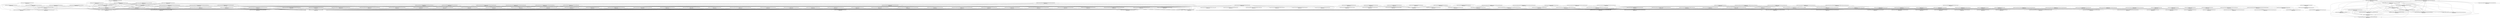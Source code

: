 digraph G {
  "org.apache.commons.lang3$StringUtils#containsNone(java.lang.CharSequence,java.lang.String)" [label="org.apache.commons.lang3$StringUtils#containsNone(java.lang.CharSequence,java.lang.String)\nP(Fail|Node)=0.00"];
  "org.apache.commons.lang3$StringUtils#<clinit>()" [label="org.apache.commons.lang3$StringUtils#<clinit>()\nP(Fail|Node)=0.00"];
  "org.apache.commons.lang3$StringUtils#containsNone(java.lang.CharSequence,char[])" [label="org.apache.commons.lang3$StringUtils#containsNone(java.lang.CharSequence,char[])\nP(Fail|Node)=0.00"];
  "org.apache.commons.lang3$SystemUtils#getOSMatches(java.lang.String,java.lang.String)" [label="org.apache.commons.lang3$SystemUtils#getOSMatches(java.lang.String,java.lang.String)\nP(Fail|Node)=0.00"];
  "org.apache.commons.lang3$SystemUtils#isOSMatch(java.lang.String,java.lang.String,java.lang.String,java.lang.String)" [label="org.apache.commons.lang3$SystemUtils#isOSMatch(java.lang.String,java.lang.String,java.lang.String,java.lang.String)\nP(Fail|Node)=0.00"];
  "org.apache.commons.lang3$JavaVersion#JavaVersion(java.lang.String,int,float,java.lang.String)" [label="org.apache.commons.lang3$JavaVersion#JavaVersion(java.lang.String,int,float,java.lang.String)\nP(Fail|Node)=0.00"];
  "org.apache.commons.lang3$SystemUtils#getOSMatchesName(java.lang.String)" [label="org.apache.commons.lang3$SystemUtils#getOSMatchesName(java.lang.String)\nP(Fail|Node)=0.00"];
  "org.apache.commons.lang3$SystemUtils#isJavaVersionMatch(java.lang.String,java.lang.String)" [label="org.apache.commons.lang3$SystemUtils#isJavaVersionMatch(java.lang.String,java.lang.String)\nP(Fail|Node)=0.00"];
  "org.apache.commons.lang3$JavaVersion#<clinit>()" [label="org.apache.commons.lang3$JavaVersion#<clinit>()\nP(Fail|Node)=0.00"];
  "org.apache.commons.lang3$SystemUtils#getJavaVersionMatches(java.lang.String)" [label="org.apache.commons.lang3$SystemUtils#getJavaVersionMatches(java.lang.String)\nP(Fail|Node)=0.00"];
  "org.apache.commons.lang3$SystemUtils#getSystemProperty(java.lang.String)" [label="org.apache.commons.lang3$SystemUtils#getSystemProperty(java.lang.String)\nP(Fail|Node)=0.00"];
  "org.apache.commons.lang3$JavaVersion#get(java.lang.String)" [label="org.apache.commons.lang3$JavaVersion#get(java.lang.String)\nP(Fail|Node)=0.00"];
  "org.apache.commons.lang3$SystemUtils#isOSNameMatch(java.lang.String,java.lang.String)" [label="org.apache.commons.lang3$SystemUtils#isOSNameMatch(java.lang.String,java.lang.String)\nP(Fail|Node)=0.00"];
  "org.apache.commons.lang3$SystemUtils#<clinit>()" [label="org.apache.commons.lang3$SystemUtils#<clinit>()\nP(Fail|Node)=0.00"];
  "org.apache.commons.lang3$StringUtils#replace(java.lang.String,java.lang.String,java.lang.String,int)" [label="org.apache.commons.lang3$StringUtils#replace(java.lang.String,java.lang.String,java.lang.String,int)\nP(Fail|Node)=0.00"];
  "org.apache.commons.lang3$StringUtils#isEmpty(java.lang.CharSequence)" [label="org.apache.commons.lang3$StringUtils#isEmpty(java.lang.CharSequence)\nP(Fail|Node)=0.00"];
  "org.apache.commons.lang3$StringUtils#indexOf(java.lang.CharSequence,int,int)" [label="org.apache.commons.lang3$StringUtils#indexOf(java.lang.CharSequence,int,int)\nP(Fail|Node)=0.00"];
  "org.apache.commons.lang3$StringUtils#indexOfAnyBut(java.lang.CharSequence,char[])" [label="org.apache.commons.lang3$StringUtils#indexOfAnyBut(java.lang.CharSequence,char[])\nP(Fail|Node)=0.00"];
  "org.apache.commons.lang3$StringUtils#difference(java.lang.String,java.lang.String)" [label="org.apache.commons.lang3$StringUtils#difference(java.lang.String,java.lang.String)\nP(Fail|Node)=0.00"];
  "org.apache.commons.lang3$StringUtils#indexOfDifference(java.lang.CharSequence,java.lang.CharSequence)" [label="org.apache.commons.lang3$StringUtils#indexOfDifference(java.lang.CharSequence,java.lang.CharSequence)\nP(Fail|Node)=0.00"];
  "org.apache.commons.lang3$StringUtils#remove(java.lang.String,java.lang.String)" [label="org.apache.commons.lang3$StringUtils#remove(java.lang.String,java.lang.String)\nP(Fail|Node)=0.00"];
  "org.apache.commons.lang3$StringUtils#split(java.lang.String)" [label="org.apache.commons.lang3$StringUtils#split(java.lang.String)\nP(Fail|Node)=0.00"];
  "org.apache.commons.lang3$StringUtils#split(java.lang.String,java.lang.String,int)" [label="org.apache.commons.lang3$StringUtils#split(java.lang.String,java.lang.String,int)\nP(Fail|Node)=0.00"];
  "org.apache.commons.lang3$StringUtils#splitWorker(java.lang.String,java.lang.String,int,boolean)" [label="org.apache.commons.lang3$StringUtils#splitWorker(java.lang.String,java.lang.String,int,boolean)\nP(Fail|Node)=0.00"];
  "org.apache.commons.lang3$StringUtils#splitPreserveAllTokens(java.lang.String)" [label="org.apache.commons.lang3$StringUtils#splitPreserveAllTokens(java.lang.String)\nP(Fail|Node)=0.00"];
  "org.apache.commons.lang3$StringUtils#substringAfterLast(java.lang.String,java.lang.String)" [label="org.apache.commons.lang3$StringUtils#substringAfterLast(java.lang.String,java.lang.String)\nP(Fail|Node)=0.00"];
  "org.apache.commons.lang3$StringUtils#lastIndexOfIgnoreCase(java.lang.CharSequence,java.lang.CharSequence)" [label="org.apache.commons.lang3$StringUtils#lastIndexOfIgnoreCase(java.lang.CharSequence,java.lang.CharSequence)\nP(Fail|Node)=0.00"];
  "org.apache.commons.lang3$StringUtils#lastIndexOfIgnoreCase(java.lang.CharSequence,java.lang.CharSequence,int)" [label="org.apache.commons.lang3$StringUtils#lastIndexOfIgnoreCase(java.lang.CharSequence,java.lang.CharSequence,int)\nP(Fail|Node)=0.00"];
  "org.apache.commons.lang3$StringUtils#getCommonPrefix(java.lang.String[])" [label="org.apache.commons.lang3$StringUtils#getCommonPrefix(java.lang.String[])\nP(Fail|Node)=0.00"];
  "org.apache.commons.lang3$StringUtils#indexOfDifference(java.lang.CharSequence[])" [label="org.apache.commons.lang3$StringUtils#indexOfDifference(java.lang.CharSequence[])\nP(Fail|Node)=0.00"];
  "org.apache.commons.lang3$StringUtils#indexOfAny(java.lang.CharSequence,char[])" [label="org.apache.commons.lang3$StringUtils#indexOfAny(java.lang.CharSequence,char[])\nP(Fail|Node)=0.00"];
  "org.apache.commons.lang3$StringUtils#repeat(java.lang.String,int)" [label="org.apache.commons.lang3$StringUtils#repeat(java.lang.String,int)\nP(Fail|Node)=0.00"];
  "org.apache.commons.lang3$StringUtils#repeat(char,int)" [label="org.apache.commons.lang3$StringUtils#repeat(char,int)\nP(Fail|Node)=0.00"];
  "org.apache.commons.lang3$StringUtils#chomp(java.lang.String,java.lang.String)" [label="org.apache.commons.lang3$StringUtils#chomp(java.lang.String,java.lang.String)\nP(Fail|Node)=0.00"];
  "org.apache.commons.lang3$StringUtils#removeEnd(java.lang.String,java.lang.String)" [label="org.apache.commons.lang3$StringUtils#removeEnd(java.lang.String,java.lang.String)\nP(Fail|Node)=0.00"];
  "org.apache.commons.lang3$StringUtils#join(float[],char)" [label="org.apache.commons.lang3$StringUtils#join(float[],char)\nP(Fail|Node)=0.00"];
  "org.apache.commons.lang3$StringUtils#join(float[],char,int,int)" [label="org.apache.commons.lang3$StringUtils#join(float[],char,int,int)\nP(Fail|Node)=0.00"];
  "org.apache.commons.lang3$StringUtils#replaceChars(java.lang.String,java.lang.String,java.lang.String)" [label="org.apache.commons.lang3$StringUtils#replaceChars(java.lang.String,java.lang.String,java.lang.String)\nP(Fail|Node)=0.00"];
  "org.apache.commons.lang3.math$NumberUtils#toFloat(java.lang.String)" [label="org.apache.commons.lang3.math$NumberUtils#toFloat(java.lang.String)\nP(Fail|Node)=0.00"];
  "org.apache.commons.lang3.math$NumberUtils#<clinit>()" [label="org.apache.commons.lang3.math$NumberUtils#<clinit>()\nP(Fail|Node)=0.00"];
  "org.apache.commons.lang3.math$NumberUtils#toFloat(java.lang.String,float)" [label="org.apache.commons.lang3.math$NumberUtils#toFloat(java.lang.String,float)\nP(Fail|Node)=0.00"];
  "org.apache.commons.lang3$StringUtils#rightPad(java.lang.String,int)" [label="org.apache.commons.lang3$StringUtils#rightPad(java.lang.String,int)\nP(Fail|Node)=0.00"];
  "org.apache.commons.lang3$StringUtils#rightPad(java.lang.String,int,char)" [label="org.apache.commons.lang3$StringUtils#rightPad(java.lang.String,int,char)\nP(Fail|Node)=0.00"];
  "org.apache.commons.lang3$StringUtils#rightPad(java.lang.String,int,java.lang.String)" [label="org.apache.commons.lang3$StringUtils#rightPad(java.lang.String,int,java.lang.String)\nP(Fail|Node)=0.00"];
  "org.apache.commons.lang3$StringUtils#replaceEach(java.lang.String,java.lang.String[],java.lang.String[])" [label="org.apache.commons.lang3$StringUtils#replaceEach(java.lang.String,java.lang.String[],java.lang.String[])\nP(Fail|Node)=0.00"];
  "org.apache.commons.lang3$StringUtils#replaceEach(java.lang.String,java.lang.String[],java.lang.String[],boolean,int)" [label="org.apache.commons.lang3$StringUtils#replaceEach(java.lang.String,java.lang.String[],java.lang.String[],boolean,int)\nP(Fail|Node)=0.00"];
  "org.apache.commons.lang3$StringUtils#center(java.lang.String,int,java.lang.String)" [label="org.apache.commons.lang3$StringUtils#center(java.lang.String,int,java.lang.String)\nP(Fail|Node)=0.00"];
  "org.apache.commons.lang3$StringUtils#leftPad(java.lang.String,int,char)" [label="org.apache.commons.lang3$StringUtils#leftPad(java.lang.String,int,char)\nP(Fail|Node)=0.00"];
  "org.apache.commons.lang3$StringUtils#leftPad(java.lang.String,int,java.lang.String)" [label="org.apache.commons.lang3$StringUtils#leftPad(java.lang.String,int,java.lang.String)\nP(Fail|Node)=0.00"];
  "org.apache.commons.lang3.math$NumberUtils#toShort(java.lang.String)" [label="org.apache.commons.lang3.math$NumberUtils#toShort(java.lang.String)\nP(Fail|Node)=0.00"];
  "org.apache.commons.lang3.math$NumberUtils#toShort(java.lang.String,short)" [label="org.apache.commons.lang3.math$NumberUtils#toShort(java.lang.String,short)\nP(Fail|Node)=0.00"];
  "org.apache.commons.lang3$StringUtils#isNotEmpty(java.lang.CharSequence)" [label="org.apache.commons.lang3$StringUtils#isNotEmpty(java.lang.CharSequence)\nP(Fail|Node)=0.00"];
  "org.apache.commons.lang3$StringUtils#startsWithAny(java.lang.CharSequence,java.lang.CharSequence[])" [label="org.apache.commons.lang3$StringUtils#startsWithAny(java.lang.CharSequence,java.lang.CharSequence[])\nP(Fail|Node)=0.00"];
  "org.apache.commons.lang3$StringUtils#startsWith(java.lang.CharSequence,java.lang.CharSequence)" [label="org.apache.commons.lang3$StringUtils#startsWith(java.lang.CharSequence,java.lang.CharSequence)\nP(Fail|Node)=0.00"];
  "org.apache.commons.lang3$StringUtils#startsWith(java.lang.CharSequence,java.lang.CharSequence,boolean)" [label="org.apache.commons.lang3$StringUtils#startsWith(java.lang.CharSequence,java.lang.CharSequence,boolean)\nP(Fail|Node)=0.00"];
  "org.apache.commons.lang3$StringUtils#join(java.lang.Iterable,char)" [label="org.apache.commons.lang3$StringUtils#join(java.lang.Iterable,char)\nP(Fail|Node)=0.00"];
  "org.apache.commons.lang3$StringUtils#join(java.util.Iterator,char)" [label="org.apache.commons.lang3$StringUtils#join(java.util.Iterator,char)\nP(Fail|Node)=0.00"];
  "org.apache.commons.lang3$StringUtils#center(java.lang.String,int)" [label="org.apache.commons.lang3$StringUtils#center(java.lang.String,int)\nP(Fail|Node)=0.00"];
  "org.apache.commons.lang3$StringUtils#center(java.lang.String,int,char)" [label="org.apache.commons.lang3$StringUtils#center(java.lang.String,int,char)\nP(Fail|Node)=0.00"];
  "org.apache.commons.lang3.math$NumberUtils#isDigits(java.lang.String)" [label="org.apache.commons.lang3.math$NumberUtils#isDigits(java.lang.String)\nP(Fail|Node)=0.00"];
  "org.apache.commons.lang3$StringUtils#join(java.lang.Iterable,java.lang.String)" [label="org.apache.commons.lang3$StringUtils#join(java.lang.Iterable,java.lang.String)\nP(Fail|Node)=0.00"];
  "org.apache.commons.lang3$StringUtils#join(java.util.Iterator,java.lang.String)" [label="org.apache.commons.lang3$StringUtils#join(java.util.Iterator,java.lang.String)\nP(Fail|Node)=0.00"];
  "org.apache.commons.lang3$StringUtils#join(short[],char)" [label="org.apache.commons.lang3$StringUtils#join(short[],char)\nP(Fail|Node)=0.00"];
  "org.apache.commons.lang3$StringUtils#join(short[],char,int,int)" [label="org.apache.commons.lang3$StringUtils#join(short[],char,int,int)\nP(Fail|Node)=0.00"];
  "org.apache.commons.lang3$StringUtils#join(int[],char)" [label="org.apache.commons.lang3$StringUtils#join(int[],char)\nP(Fail|Node)=0.00"];
  "org.apache.commons.lang3$StringUtils#join(int[],char,int,int)" [label="org.apache.commons.lang3$StringUtils#join(int[],char,int,int)\nP(Fail|Node)=0.00"];
  "org.apache.commons.lang3$StringUtils#splitByWholeSeparator(java.lang.String,java.lang.String,int)" [label="org.apache.commons.lang3$StringUtils#splitByWholeSeparator(java.lang.String,java.lang.String,int)\nP(Fail|Node)=0.00"];
  "org.apache.commons.lang3$StringUtils#splitByWholeSeparatorWorker(java.lang.String,java.lang.String,int,boolean)" [label="org.apache.commons.lang3$StringUtils#splitByWholeSeparatorWorker(java.lang.String,java.lang.String,int,boolean)\nP(Fail|Node)=0.00"];
  "org.apache.commons.lang3$StringUtils#substringsBetween(java.lang.String,java.lang.String,java.lang.String)" [label="org.apache.commons.lang3$StringUtils#substringsBetween(java.lang.String,java.lang.String,java.lang.String)\nP(Fail|Node)=0.00"];
  "org.apache.commons.lang3$StringUtils#removeStart(java.lang.String,java.lang.String)" [label="org.apache.commons.lang3$StringUtils#removeStart(java.lang.String,java.lang.String)\nP(Fail|Node)=0.00"];
  "org.apache.commons.lang3$StringUtils#lastOrdinalIndexOf(java.lang.CharSequence,java.lang.CharSequence,int)" [label="org.apache.commons.lang3$StringUtils#lastOrdinalIndexOf(java.lang.CharSequence,java.lang.CharSequence,int)\nP(Fail|Node)=0.00"];
  "org.apache.commons.lang3$StringUtils#ordinalIndexOf(java.lang.CharSequence,java.lang.CharSequence,int,boolean)" [label="org.apache.commons.lang3$StringUtils#ordinalIndexOf(java.lang.CharSequence,java.lang.CharSequence,int,boolean)\nP(Fail|Node)=0.00"];
  "org.apache.commons.lang3$StringUtils#abbreviate(java.lang.String,int)" [label="org.apache.commons.lang3$StringUtils#abbreviate(java.lang.String,int)\nP(Fail|Node)=0.00"];
  "org.apache.commons.lang3$StringUtils#abbreviate(java.lang.String,int,int)" [label="org.apache.commons.lang3$StringUtils#abbreviate(java.lang.String,int,int)\nP(Fail|Node)=0.00"];
  "org.apache.commons.lang3$StringUtils#containsOnly(java.lang.CharSequence,char[])" [label="org.apache.commons.lang3$StringUtils#containsOnly(java.lang.CharSequence,char[])\nP(Fail|Node)=0.00"];
  "org.apache.commons.lang3$StringUtils#contains(java.lang.CharSequence,int)" [label="org.apache.commons.lang3$StringUtils#contains(java.lang.CharSequence,int)\nP(Fail|Node)=0.00"];
  "org.apache.commons.lang3$StringUtils#countMatches(java.lang.CharSequence,java.lang.CharSequence)" [label="org.apache.commons.lang3$StringUtils#countMatches(java.lang.CharSequence,java.lang.CharSequence)\nP(Fail|Node)=0.00"];
  "org.apache.commons.lang3$StringUtils#splitByCharacterType(java.lang.String)" [label="org.apache.commons.lang3$StringUtils#splitByCharacterType(java.lang.String)\nP(Fail|Node)=0.00"];
  "org.apache.commons.lang3$StringUtils#splitByCharacterType(java.lang.String,boolean)" [label="org.apache.commons.lang3$StringUtils#splitByCharacterType(java.lang.String,boolean)\nP(Fail|Node)=0.00"];
  "org.apache.commons.lang3$StringUtils#substringBetween(java.lang.String,java.lang.String)" [label="org.apache.commons.lang3$StringUtils#substringBetween(java.lang.String,java.lang.String)\nP(Fail|Node)=0.00"];
  "org.apache.commons.lang3$StringUtils#substringBetween(java.lang.String,java.lang.String,java.lang.String)" [label="org.apache.commons.lang3$StringUtils#substringBetween(java.lang.String,java.lang.String,java.lang.String)\nP(Fail|Node)=0.00"];
  "org.apache.commons.lang3$StringUtils#splitPreserveAllTokens(java.lang.String,java.lang.String,int)" [label="org.apache.commons.lang3$StringUtils#splitPreserveAllTokens(java.lang.String,java.lang.String,int)\nP(Fail|Node)=0.00"];
  "org.apache.commons.lang3$StringUtils#isAllUpperCase(java.lang.CharSequence)" [label="org.apache.commons.lang3$StringUtils#isAllUpperCase(java.lang.CharSequence)\nP(Fail|Node)=0.00"];
  "org.apache.commons.lang3$StringUtils#stripToEmpty(java.lang.String)" [label="org.apache.commons.lang3$StringUtils#stripToEmpty(java.lang.String)\nP(Fail|Node)=0.00"];
  "org.apache.commons.lang3$StringUtils#stripStart(java.lang.String,java.lang.String)" [label="org.apache.commons.lang3$StringUtils#stripStart(java.lang.String,java.lang.String)\nP(Fail|Node)=0.00"];
  "org.apache.commons.lang3$StringUtils#stripEnd(java.lang.String,java.lang.String)" [label="org.apache.commons.lang3$StringUtils#stripEnd(java.lang.String,java.lang.String)\nP(Fail|Node)=0.00"];
  "org.apache.commons.lang3$StringUtils#strip(java.lang.String,java.lang.String)" [label="org.apache.commons.lang3$StringUtils#strip(java.lang.String,java.lang.String)\nP(Fail|Node)=0.00"];
  "org.apache.commons.lang3$StringUtils#normalizeSpace(java.lang.String)" [label="org.apache.commons.lang3$StringUtils#normalizeSpace(java.lang.String)\nP(Fail|Node)=0.00"];
  "org.apache.commons.lang3$StringUtils#trim(java.lang.String)" [label="org.apache.commons.lang3$StringUtils#trim(java.lang.String)\nP(Fail|Node)=0.00"];
  "org.apache.commons.lang3$StringUtils#endsWithAny(java.lang.CharSequence,java.lang.CharSequence[])" [label="org.apache.commons.lang3$StringUtils#endsWithAny(java.lang.CharSequence,java.lang.CharSequence[])\nP(Fail|Node)=0.00"];
  "org.apache.commons.lang3$StringUtils#endsWith(java.lang.CharSequence,java.lang.CharSequence,boolean)" [label="org.apache.commons.lang3$StringUtils#endsWith(java.lang.CharSequence,java.lang.CharSequence,boolean)\nP(Fail|Node)=0.00"];
  "org.apache.commons.lang3$StringUtils#endsWith(java.lang.CharSequence,java.lang.CharSequence)" [label="org.apache.commons.lang3$StringUtils#endsWith(java.lang.CharSequence,java.lang.CharSequence)\nP(Fail|Node)=0.00"];
  "org.apache.commons.lang3$StringUtils#trimToNull(java.lang.String)" [label="org.apache.commons.lang3$StringUtils#trimToNull(java.lang.String)\nP(Fail|Node)=0.00"];
  "org.apache.commons.lang3$StringUtils#remove(java.lang.String,char)" [label="org.apache.commons.lang3$StringUtils#remove(java.lang.String,char)\nP(Fail|Node)=0.00"];
  "org.apache.commons.lang3$StringUtils#splitPreserveAllTokens(java.lang.String,char)" [label="org.apache.commons.lang3$StringUtils#splitPreserveAllTokens(java.lang.String,char)\nP(Fail|Node)=0.00"];
  "org.apache.commons.lang3$StringUtils#splitWorker(java.lang.String,char,boolean)" [label="org.apache.commons.lang3$StringUtils#splitWorker(java.lang.String,char,boolean)\nP(Fail|Node)=0.00"];
  "org.apache.commons.lang3$StringUtils#indexOfAny(java.lang.CharSequence,java.lang.String)" [label="org.apache.commons.lang3$StringUtils#indexOfAny(java.lang.CharSequence,java.lang.String)\nP(Fail|Node)=0.00"];
  "org.apache.commons.lang3$StringUtils#strip(java.lang.String)" [label="org.apache.commons.lang3$StringUtils#strip(java.lang.String)\nP(Fail|Node)=0.00"];
  "org.apache.commons.lang3$StringUtils#ordinalIndexOf(java.lang.CharSequence,java.lang.CharSequence,int)" [label="org.apache.commons.lang3$StringUtils#ordinalIndexOf(java.lang.CharSequence,java.lang.CharSequence,int)\nP(Fail|Node)=0.00"];
  "org.apache.commons.lang3$StringUtils#leftPad(java.lang.String,int)" [label="org.apache.commons.lang3$StringUtils#leftPad(java.lang.String,int)\nP(Fail|Node)=0.00"];
  "org.apache.commons.lang3$StringUtils#stripAll(java.lang.String[],java.lang.String)" [label="org.apache.commons.lang3$StringUtils#stripAll(java.lang.String[],java.lang.String)\nP(Fail|Node)=0.00"];
  "org.apache.commons.lang3$StringUtils#containsOnly(java.lang.CharSequence,java.lang.String)" [label="org.apache.commons.lang3$StringUtils#containsOnly(java.lang.CharSequence,java.lang.String)\nP(Fail|Node)=0.00"];
  "org.apache.commons.lang3$StringUtils#replaceOnce(java.lang.String,java.lang.String,java.lang.String)" [label="org.apache.commons.lang3$StringUtils#replaceOnce(java.lang.String,java.lang.String,java.lang.String)\nP(Fail|Node)=0.00"];
  "org.apache.commons.lang3$StringUtils#indexOfAnyBut(java.lang.CharSequence,java.lang.CharSequence)" [label="org.apache.commons.lang3$StringUtils#indexOfAnyBut(java.lang.CharSequence,java.lang.CharSequence)\nP(Fail|Node)=0.00"];
  "org.apache.commons.lang3$StringUtils#join(java.lang.Object[],java.lang.String)" [label="org.apache.commons.lang3$StringUtils#join(java.lang.Object[],java.lang.String)\nP(Fail|Node)=0.00"];
  "org.apache.commons.lang3$StringUtils#join(java.lang.Object[],java.lang.String,int,int)" [label="org.apache.commons.lang3$StringUtils#join(java.lang.Object[],java.lang.String,int,int)\nP(Fail|Node)=0.00"];
  "org.apache.commons.lang3$StringUtils#splitByCharacterTypeCamelCase(java.lang.String)" [label="org.apache.commons.lang3$StringUtils#splitByCharacterTypeCamelCase(java.lang.String)\nP(Fail|Node)=0.00"];
  "org.apache.commons.lang3$StringUtils#defaultIfBlank(java.lang.CharSequence,java.lang.CharSequence)" [label="org.apache.commons.lang3$StringUtils#defaultIfBlank(java.lang.CharSequence,java.lang.CharSequence)\nP(Fail|Node)=0.00"];
  "org.apache.commons.lang3$StringUtils#isBlank(java.lang.CharSequence)" [label="org.apache.commons.lang3$StringUtils#isBlank(java.lang.CharSequence)\nP(Fail|Node)=0.00"];
  "org.apache.commons.lang3$StringUtils#splitByWholeSeparator(java.lang.String,java.lang.String)" [label="org.apache.commons.lang3$StringUtils#splitByWholeSeparator(java.lang.String,java.lang.String)\nP(Fail|Node)=0.00"];
  "org.apache.commons.lang3$StringUtils#join(java.lang.Object[])" [label="org.apache.commons.lang3$StringUtils#join(java.lang.Object[])\nP(Fail|Node)=0.00"];
  "org.apache.commons.lang3$StringUtils#join(byte[],char)" [label="org.apache.commons.lang3$StringUtils#join(byte[],char)\nP(Fail|Node)=0.00"];
  "org.apache.commons.lang3$StringUtils#join(byte[],char,int,int)" [label="org.apache.commons.lang3$StringUtils#join(byte[],char,int,int)\nP(Fail|Node)=0.00"];
  "org.apache.commons.lang3$StringUtils#containsAny(java.lang.CharSequence,java.lang.CharSequence)" [label="org.apache.commons.lang3$StringUtils#containsAny(java.lang.CharSequence,java.lang.CharSequence)\nP(Fail|Node)=0.00"];
  "org.apache.commons.lang3$StringUtils#containsAny(java.lang.CharSequence,char[])" [label="org.apache.commons.lang3$StringUtils#containsAny(java.lang.CharSequence,char[])\nP(Fail|Node)=0.00"];
  "org.apache.commons.lang3$JavaVersion#getJavaVersion(java.lang.String)" [label="org.apache.commons.lang3$JavaVersion#getJavaVersion(java.lang.String)\nP(Fail|Node)=0.00"];
  "org.apache.commons.lang3$StringUtils#reverseDelimited(java.lang.String,char)" [label="org.apache.commons.lang3$StringUtils#reverseDelimited(java.lang.String,char)\nP(Fail|Node)=0.00"];
  "org.apache.commons.lang3$StringUtils#join(java.lang.Object[],char,int,int)" [label="org.apache.commons.lang3$StringUtils#join(java.lang.Object[],char,int,int)\nP(Fail|Node)=0.00"];
  "org.apache.commons.lang3$StringUtils#join(java.lang.Object[],char)" [label="org.apache.commons.lang3$StringUtils#join(java.lang.Object[],char)\nP(Fail|Node)=0.00"];
  "org.apache.commons.lang3$StringUtils#split(java.lang.String,char)" [label="org.apache.commons.lang3$StringUtils#split(java.lang.String,char)\nP(Fail|Node)=0.00"];
  "org.apache.commons.lang3$StringUtils#join(long[],char)" [label="org.apache.commons.lang3$StringUtils#join(long[],char)\nP(Fail|Node)=0.00"];
  "org.apache.commons.lang3$StringUtils#join(long[],char,int,int)" [label="org.apache.commons.lang3$StringUtils#join(long[],char,int,int)\nP(Fail|Node)=0.00"];
  "org.apache.commons.lang3$StringUtils#join(char[],char)" [label="org.apache.commons.lang3$StringUtils#join(char[],char)\nP(Fail|Node)=0.00"];
  "org.apache.commons.lang3$StringUtils#join(char[],char,int,int)" [label="org.apache.commons.lang3$StringUtils#join(char[],char,int,int)\nP(Fail|Node)=0.00"];
  "org.apache.commons.lang3$StringUtils#replaceEachRepeatedly(java.lang.String,java.lang.String[],java.lang.String[])" [label="org.apache.commons.lang3$StringUtils#replaceEachRepeatedly(java.lang.String,java.lang.String[],java.lang.String[])\nP(Fail|Node)=0.00"];
  "org.apache.commons.lang3$StringUtils#deleteWhitespace(java.lang.String)" [label="org.apache.commons.lang3$StringUtils#deleteWhitespace(java.lang.String)\nP(Fail|Node)=0.00"];
  "org.apache.commons.lang3$StringUtils#abbreviateMiddle(java.lang.String,java.lang.String,int)" [label="org.apache.commons.lang3$StringUtils#abbreviateMiddle(java.lang.String,java.lang.String,int)\nP(Fail|Node)=0.00"];
  "org.apache.commons.lang3$StringUtils#join(double[],char)" [label="org.apache.commons.lang3$StringUtils#join(double[],char)\nP(Fail|Node)=0.00"];
  "org.apache.commons.lang3$StringUtils#join(double[],char,int,int)" [label="org.apache.commons.lang3$StringUtils#join(double[],char,int,int)\nP(Fail|Node)=0.00"];
  "org.apache.commons.lang3$SystemUtils#isJavaAwtHeadless()" [label="org.apache.commons.lang3$SystemUtils#isJavaAwtHeadless()\nP(Fail|Node)=0.00"];
  "org.apache.commons.lang3$StringUtils#isNotBlank(java.lang.CharSequence)" [label="org.apache.commons.lang3$StringUtils#isNotBlank(java.lang.CharSequence)\nP(Fail|Node)=0.00"];
  "org.apache.commons.lang3$SystemUtils#isJavaVersionAtLeast(org.apache.commons.lang3.JavaVersion)" [label="org.apache.commons.lang3$SystemUtils#isJavaVersionAtLeast(org.apache.commons.lang3.JavaVersion)\nP(Fail|Node)=0.00"];
  "org.apache.commons.lang3$JavaVersion#atLeast(org.apache.commons.lang3.JavaVersion)" [label="org.apache.commons.lang3$JavaVersion#atLeast(org.apache.commons.lang3.JavaVersion)\nP(Fail|Node)=0.00"];
  "org.apache.commons.lang3$StringUtils#chomp(java.lang.String)" [label="org.apache.commons.lang3$StringUtils#chomp(java.lang.String)\nP(Fail|Node)=0.00"];
  "org.apache.commons.lang3$StringUtils#substringAfter(java.lang.String,java.lang.String)" [label="org.apache.commons.lang3$StringUtils#substringAfter(java.lang.String,java.lang.String)\nP(Fail|Node)=0.00"];
  "org.apache.commons.lang3.math$NumberUtils#toDouble(java.lang.String)" [label="org.apache.commons.lang3.math$NumberUtils#toDouble(java.lang.String)\nP(Fail|Node)=0.00"];
  "org.apache.commons.lang3.math$NumberUtils#toDouble(java.lang.String,double)" [label="org.apache.commons.lang3.math$NumberUtils#toDouble(java.lang.String,double)\nP(Fail|Node)=0.00"];
  "org.apache.commons.lang3$StringUtils#removePattern(java.lang.String,java.lang.String)" [label="org.apache.commons.lang3$StringUtils#removePattern(java.lang.String,java.lang.String)\nP(Fail|Node)=0.00"];
  "org.apache.commons.lang3$StringUtils#replacePattern(java.lang.String,java.lang.String,java.lang.String)" [label="org.apache.commons.lang3$StringUtils#replacePattern(java.lang.String,java.lang.String,java.lang.String)\nP(Fail|Node)=0.00"];
  "org.apache.commons.lang3$StringUtils#isAllLowerCase(java.lang.CharSequence)" [label="org.apache.commons.lang3$StringUtils#isAllLowerCase(java.lang.CharSequence)\nP(Fail|Node)=0.00"];
  "org.apache.commons.lang3$StringUtils#split(java.lang.String,java.lang.String)" [label="org.apache.commons.lang3$StringUtils#split(java.lang.String,java.lang.String)\nP(Fail|Node)=0.00"];
  "org.apache.commons.lang3$StringUtils#stripAll(java.lang.String[])" [label="org.apache.commons.lang3$StringUtils#stripAll(java.lang.String[])\nP(Fail|Node)=0.00"];
  "org.apache.commons.lang3$StringUtils#stripToNull(java.lang.String)" [label="org.apache.commons.lang3$StringUtils#stripToNull(java.lang.String)\nP(Fail|Node)=0.00"];
  "org.apache.commons.lang3$StringUtils#containsWhitespace(java.lang.CharSequence)" [label="org.apache.commons.lang3$StringUtils#containsWhitespace(java.lang.CharSequence)\nP(Fail|Node)=0.00"];
  "org.apache.commons.lang3.math$NumberUtils#createNumber(java.lang.String)" [label="org.apache.commons.lang3.math$NumberUtils#createNumber(java.lang.String)\nP(Fail|Node)=0.00"];
  "org.apache.commons.lang3.math$NumberUtils#createDouble(java.lang.String)" [label="org.apache.commons.lang3.math$NumberUtils#createDouble(java.lang.String)\nP(Fail|Node)=0.00"];
  "org.apache.commons.lang3.math$NumberUtils#createLong(java.lang.String)" [label="org.apache.commons.lang3.math$NumberUtils#createLong(java.lang.String)\nP(Fail|Node)=0.00"];
  "org.apache.commons.lang3.math$NumberUtils#createInteger(java.lang.String)" [label="org.apache.commons.lang3.math$NumberUtils#createInteger(java.lang.String)\nP(Fail|Node)=0.00"];
  "org.apache.commons.lang3.math$NumberUtils#isAllZeros(java.lang.String)" [label="org.apache.commons.lang3.math$NumberUtils#isAllZeros(java.lang.String)\nP(Fail|Node)=0.00"];
  "org.apache.commons.lang3.math$NumberUtils#createBigInteger(java.lang.String)" [label="org.apache.commons.lang3.math$NumberUtils#createBigInteger(java.lang.String)\nP(Fail|Node)=0.00"];
  "org.apache.commons.lang3.math$NumberUtils#createFloat(java.lang.String)" [label="org.apache.commons.lang3.math$NumberUtils#createFloat(java.lang.String)\nP(Fail|Node)=0.00"];
  "org.apache.commons.lang3.math$NumberUtils#createBigDecimal(java.lang.String)" [label="org.apache.commons.lang3.math$NumberUtils#createBigDecimal(java.lang.String)\nP(Fail|Node)=0.00"];
  "org.apache.commons.lang3$StringUtils#substringBeforeLast(java.lang.String,java.lang.String)" [label="org.apache.commons.lang3$StringUtils#substringBeforeLast(java.lang.String,java.lang.String)\nP(Fail|Node)=0.00"];
  "org.apache.commons.lang3$StringUtils#removeEndIgnoreCase(java.lang.String,java.lang.String)" [label="org.apache.commons.lang3$StringUtils#removeEndIgnoreCase(java.lang.String,java.lang.String)\nP(Fail|Node)=0.00"];
  "org.apache.commons.lang3$StringUtils#endsWithIgnoreCase(java.lang.CharSequence,java.lang.CharSequence)" [label="org.apache.commons.lang3$StringUtils#endsWithIgnoreCase(java.lang.CharSequence,java.lang.CharSequence)\nP(Fail|Node)=0.00"];
  "org.apache.commons.lang3$StringUtils#splitByWholeSeparatorPreserveAllTokens(java.lang.String,java.lang.String,int)" [label="org.apache.commons.lang3$StringUtils#splitByWholeSeparatorPreserveAllTokens(java.lang.String,java.lang.String,int)\nP(Fail|Node)=0.00"];
  "org.apache.commons.lang3$StringUtils#startsWithIgnoreCase(java.lang.CharSequence,java.lang.CharSequence)" [label="org.apache.commons.lang3$StringUtils#startsWithIgnoreCase(java.lang.CharSequence,java.lang.CharSequence)\nP(Fail|Node)=0.00"];
  "org.apache.commons.lang3$StringUtils#removeStartIgnoreCase(java.lang.String,java.lang.String)" [label="org.apache.commons.lang3$StringUtils#removeStartIgnoreCase(java.lang.String,java.lang.String)\nP(Fail|Node)=0.00"];
  "org.apache.commons.lang3$StringUtils#lastIndexOf(java.lang.CharSequence,int)" [label="org.apache.commons.lang3$StringUtils#lastIndexOf(java.lang.CharSequence,int)\nP(Fail|Node)=0.00"];
  "org.apache.commons.lang3$StringUtils#indexOf(java.lang.CharSequence,int)" [label="org.apache.commons.lang3$StringUtils#indexOf(java.lang.CharSequence,int)\nP(Fail|Node)=0.00"];
  "org.apache.commons.lang3.math$NumberUtils#toInt(java.lang.String)" [label="org.apache.commons.lang3.math$NumberUtils#toInt(java.lang.String)\nP(Fail|Node)=0.00"];
  "org.apache.commons.lang3.math$NumberUtils#toInt(java.lang.String,int)" [label="org.apache.commons.lang3.math$NumberUtils#toInt(java.lang.String,int)\nP(Fail|Node)=0.00"];
  "org.apache.commons.lang3$StringUtils#substringBefore(java.lang.String,java.lang.String)" [label="org.apache.commons.lang3$StringUtils#substringBefore(java.lang.String,java.lang.String)\nP(Fail|Node)=0.00"];
  "org.apache.commons.lang3$StringUtils#splitPreserveAllTokens(java.lang.String,java.lang.String)" [label="org.apache.commons.lang3$StringUtils#splitPreserveAllTokens(java.lang.String,java.lang.String)\nP(Fail|Node)=0.00"];
  "org.apache.commons.lang3.math$NumberUtils#isNumber(java.lang.String)" [label="org.apache.commons.lang3.math$NumberUtils#isNumber(java.lang.String)\nP(Fail|Node)=0.00"];
  "org.apache.commons.lang3$StringUtils#lastIndexOf(java.lang.CharSequence,int,int)" [label="org.apache.commons.lang3$StringUtils#lastIndexOf(java.lang.CharSequence,int,int)\nP(Fail|Node)=0.00"];
  "org.apache.commons.lang3$StringUtils#defaultIfEmpty(java.lang.CharSequence,java.lang.CharSequence)" [label="org.apache.commons.lang3$StringUtils#defaultIfEmpty(java.lang.CharSequence,java.lang.CharSequence)\nP(Fail|Node)=0.00"];
  "org.apache.commons.lang3.math$NumberUtils#toLong(java.lang.String)" [label="org.apache.commons.lang3.math$NumberUtils#toLong(java.lang.String)\nP(Fail|Node)=0.00"];
  "org.apache.commons.lang3.math$NumberUtils#toLong(java.lang.String,long)" [label="org.apache.commons.lang3.math$NumberUtils#toLong(java.lang.String,long)\nP(Fail|Node)=0.00"];
  "org.apache.commons.lang3$StringUtils#replace(java.lang.String,java.lang.String,java.lang.String)" [label="org.apache.commons.lang3$StringUtils#replace(java.lang.String,java.lang.String,java.lang.String)\nP(Fail|Node)=0.00"];
  "org.apache.commons.lang3$StringUtils#repeat(java.lang.String,java.lang.String,int)" [label="org.apache.commons.lang3$StringUtils#repeat(java.lang.String,java.lang.String,int)\nP(Fail|Node)=0.00"];
  "org.apache.commons.lang3$StringUtils#splitByWholeSeparatorPreserveAllTokens(java.lang.String,java.lang.String)" [label="org.apache.commons.lang3$StringUtils#splitByWholeSeparatorPreserveAllTokens(java.lang.String,java.lang.String)\nP(Fail|Node)=0.00"];
  "org.apache.commons.lang3.math$NumberUtils#toByte(java.lang.String)" [label="org.apache.commons.lang3.math$NumberUtils#toByte(java.lang.String)\nP(Fail|Node)=0.00"];
  "org.apache.commons.lang3.math$NumberUtils#toByte(java.lang.String,byte)" [label="org.apache.commons.lang3.math$NumberUtils#toByte(java.lang.String,byte)\nP(Fail|Node)=0.00"];
  "org.apache.commons.lang3$StringUtils#indexOfIgnoreCase(java.lang.CharSequence,java.lang.CharSequence)" [label="org.apache.commons.lang3$StringUtils#indexOfIgnoreCase(java.lang.CharSequence,java.lang.CharSequence)\nP(Fail|Node)=0.00"];
  "org.apache.commons.lang3$StringUtils#indexOfIgnoreCase(java.lang.CharSequence,java.lang.CharSequence,int)" [label="org.apache.commons.lang3$StringUtils#indexOfIgnoreCase(java.lang.CharSequence,java.lang.CharSequence,int)\nP(Fail|Node)=0.00"];
  "org.apache.commons.lang3$StringUtils#swapCase(java.lang.String)" [label="org.apache.commons.lang3$StringUtils#swapCase(java.lang.String)\nP(Fail|Node)=0.00"];
  "org.apache.commons.lang3$StringUtils#containsNone(java.lang.CharSequence,java.lang.String)" -> "org.apache.commons.lang3$StringUtils#<clinit>()";
  "org.apache.commons.lang3$StringUtils#containsNone(java.lang.CharSequence,java.lang.String)" -> "org.apache.commons.lang3$StringUtils#containsNone(java.lang.CharSequence,char[])";
  "org.apache.commons.lang3$SystemUtils#getOSMatches(java.lang.String,java.lang.String)" -> "org.apache.commons.lang3$SystemUtils#isOSMatch(java.lang.String,java.lang.String,java.lang.String,java.lang.String)";
  "org.apache.commons.lang3$SystemUtils#getOSMatches(java.lang.String,java.lang.String)" -> "org.apache.commons.lang3$JavaVersion#JavaVersion(java.lang.String,int,float,java.lang.String)";
  "org.apache.commons.lang3$SystemUtils#getOSMatches(java.lang.String,java.lang.String)" -> "org.apache.commons.lang3$SystemUtils#getOSMatchesName(java.lang.String)";
  "org.apache.commons.lang3$SystemUtils#getOSMatches(java.lang.String,java.lang.String)" -> "org.apache.commons.lang3$SystemUtils#isJavaVersionMatch(java.lang.String,java.lang.String)";
  "org.apache.commons.lang3$SystemUtils#getOSMatches(java.lang.String,java.lang.String)" -> "org.apache.commons.lang3$JavaVersion#<clinit>()";
  "org.apache.commons.lang3$SystemUtils#getOSMatches(java.lang.String,java.lang.String)" -> "org.apache.commons.lang3$SystemUtils#getJavaVersionMatches(java.lang.String)";
  "org.apache.commons.lang3$SystemUtils#getOSMatches(java.lang.String,java.lang.String)" -> "org.apache.commons.lang3$SystemUtils#getSystemProperty(java.lang.String)";
  "org.apache.commons.lang3$SystemUtils#getOSMatches(java.lang.String,java.lang.String)" -> "org.apache.commons.lang3$JavaVersion#get(java.lang.String)";
  "org.apache.commons.lang3$SystemUtils#getOSMatches(java.lang.String,java.lang.String)" -> "org.apache.commons.lang3$SystemUtils#isOSNameMatch(java.lang.String,java.lang.String)";
  "org.apache.commons.lang3$SystemUtils#getOSMatches(java.lang.String,java.lang.String)" -> "org.apache.commons.lang3$SystemUtils#<clinit>()";
  "org.apache.commons.lang3$SystemUtils#getOSMatchesName(java.lang.String)" -> "org.apache.commons.lang3$SystemUtils#getOSMatches(java.lang.String,java.lang.String)";
  "org.apache.commons.lang3$SystemUtils#getOSMatchesName(java.lang.String)" -> "org.apache.commons.lang3$SystemUtils#isOSMatch(java.lang.String,java.lang.String,java.lang.String,java.lang.String)";
  "org.apache.commons.lang3$SystemUtils#getOSMatchesName(java.lang.String)" -> "org.apache.commons.lang3$JavaVersion#JavaVersion(java.lang.String,int,float,java.lang.String)";
  "org.apache.commons.lang3$SystemUtils#getOSMatchesName(java.lang.String)" -> "org.apache.commons.lang3$SystemUtils#isJavaVersionMatch(java.lang.String,java.lang.String)";
  "org.apache.commons.lang3$SystemUtils#getOSMatchesName(java.lang.String)" -> "org.apache.commons.lang3$JavaVersion#<clinit>()";
  "org.apache.commons.lang3$SystemUtils#getOSMatchesName(java.lang.String)" -> "org.apache.commons.lang3$SystemUtils#getJavaVersionMatches(java.lang.String)";
  "org.apache.commons.lang3$SystemUtils#getOSMatchesName(java.lang.String)" -> "org.apache.commons.lang3$SystemUtils#getSystemProperty(java.lang.String)";
  "org.apache.commons.lang3$SystemUtils#getOSMatchesName(java.lang.String)" -> "org.apache.commons.lang3$JavaVersion#get(java.lang.String)";
  "org.apache.commons.lang3$SystemUtils#getOSMatchesName(java.lang.String)" -> "org.apache.commons.lang3$SystemUtils#isOSNameMatch(java.lang.String,java.lang.String)";
  "org.apache.commons.lang3$SystemUtils#getOSMatchesName(java.lang.String)" -> "org.apache.commons.lang3$SystemUtils#<clinit>()";
  "org.apache.commons.lang3$JavaVersion#<clinit>()" -> "org.apache.commons.lang3$JavaVersion#JavaVersion(java.lang.String,int,float,java.lang.String)";
  "org.apache.commons.lang3$SystemUtils#getJavaVersionMatches(java.lang.String)" -> "org.apache.commons.lang3$SystemUtils#getOSMatches(java.lang.String,java.lang.String)";
  "org.apache.commons.lang3$SystemUtils#getJavaVersionMatches(java.lang.String)" -> "org.apache.commons.lang3$SystemUtils#isOSMatch(java.lang.String,java.lang.String,java.lang.String,java.lang.String)";
  "org.apache.commons.lang3$SystemUtils#getJavaVersionMatches(java.lang.String)" -> "org.apache.commons.lang3$JavaVersion#JavaVersion(java.lang.String,int,float,java.lang.String)";
  "org.apache.commons.lang3$SystemUtils#getJavaVersionMatches(java.lang.String)" -> "org.apache.commons.lang3$SystemUtils#getOSMatchesName(java.lang.String)";
  "org.apache.commons.lang3$SystemUtils#getJavaVersionMatches(java.lang.String)" -> "org.apache.commons.lang3$SystemUtils#isJavaVersionMatch(java.lang.String,java.lang.String)";
  "org.apache.commons.lang3$SystemUtils#getJavaVersionMatches(java.lang.String)" -> "org.apache.commons.lang3$JavaVersion#<clinit>()";
  "org.apache.commons.lang3$SystemUtils#getJavaVersionMatches(java.lang.String)" -> "org.apache.commons.lang3$SystemUtils#getSystemProperty(java.lang.String)";
  "org.apache.commons.lang3$SystemUtils#getJavaVersionMatches(java.lang.String)" -> "org.apache.commons.lang3$JavaVersion#get(java.lang.String)";
  "org.apache.commons.lang3$SystemUtils#getJavaVersionMatches(java.lang.String)" -> "org.apache.commons.lang3$SystemUtils#isOSNameMatch(java.lang.String,java.lang.String)";
  "org.apache.commons.lang3$SystemUtils#getJavaVersionMatches(java.lang.String)" -> "org.apache.commons.lang3$SystemUtils#<clinit>()";
  "org.apache.commons.lang3$JavaVersion#get(java.lang.String)" -> "org.apache.commons.lang3$JavaVersion#JavaVersion(java.lang.String,int,float,java.lang.String)";
  "org.apache.commons.lang3$JavaVersion#get(java.lang.String)" -> "org.apache.commons.lang3$JavaVersion#<clinit>()";
  "org.apache.commons.lang3$SystemUtils#<clinit>()" -> "org.apache.commons.lang3$SystemUtils#getOSMatches(java.lang.String,java.lang.String)";
  "org.apache.commons.lang3$SystemUtils#<clinit>()" -> "org.apache.commons.lang3$SystemUtils#isOSMatch(java.lang.String,java.lang.String,java.lang.String,java.lang.String)";
  "org.apache.commons.lang3$SystemUtils#<clinit>()" -> "org.apache.commons.lang3$JavaVersion#JavaVersion(java.lang.String,int,float,java.lang.String)";
  "org.apache.commons.lang3$SystemUtils#<clinit>()" -> "org.apache.commons.lang3$SystemUtils#getOSMatchesName(java.lang.String)";
  "org.apache.commons.lang3$SystemUtils#<clinit>()" -> "org.apache.commons.lang3$SystemUtils#isJavaVersionMatch(java.lang.String,java.lang.String)";
  "org.apache.commons.lang3$SystemUtils#<clinit>()" -> "org.apache.commons.lang3$JavaVersion#<clinit>()";
  "org.apache.commons.lang3$SystemUtils#<clinit>()" -> "org.apache.commons.lang3$SystemUtils#getJavaVersionMatches(java.lang.String)";
  "org.apache.commons.lang3$SystemUtils#<clinit>()" -> "org.apache.commons.lang3$SystemUtils#getSystemProperty(java.lang.String)";
  "org.apache.commons.lang3$SystemUtils#<clinit>()" -> "org.apache.commons.lang3$JavaVersion#get(java.lang.String)";
  "org.apache.commons.lang3$SystemUtils#<clinit>()" -> "org.apache.commons.lang3$SystemUtils#isOSNameMatch(java.lang.String,java.lang.String)";
  "org.apache.commons.lang3$StringUtils#replace(java.lang.String,java.lang.String,java.lang.String,int)" -> "org.apache.commons.lang3$StringUtils#<clinit>()";
  "org.apache.commons.lang3$StringUtils#replace(java.lang.String,java.lang.String,java.lang.String,int)" -> "org.apache.commons.lang3$StringUtils#isEmpty(java.lang.CharSequence)";
  "org.apache.commons.lang3$StringUtils#indexOf(java.lang.CharSequence,int,int)" -> "org.apache.commons.lang3$StringUtils#<clinit>()";
  "org.apache.commons.lang3$StringUtils#indexOf(java.lang.CharSequence,int,int)" -> "org.apache.commons.lang3$StringUtils#isEmpty(java.lang.CharSequence)";
  "org.apache.commons.lang3$StringUtils#indexOfAnyBut(java.lang.CharSequence,char[])" -> "org.apache.commons.lang3$StringUtils#<clinit>()";
  "org.apache.commons.lang3$StringUtils#indexOfAnyBut(java.lang.CharSequence,char[])" -> "org.apache.commons.lang3$StringUtils#isEmpty(java.lang.CharSequence)";
  "org.apache.commons.lang3$StringUtils#difference(java.lang.String,java.lang.String)" -> "org.apache.commons.lang3$StringUtils#indexOfDifference(java.lang.CharSequence,java.lang.CharSequence)";
  "org.apache.commons.lang3$StringUtils#difference(java.lang.String,java.lang.String)" -> "org.apache.commons.lang3$StringUtils#<clinit>()";
  "org.apache.commons.lang3$StringUtils#remove(java.lang.String,java.lang.String)" -> "org.apache.commons.lang3$StringUtils#replace(java.lang.String,java.lang.String,java.lang.String,int)";
  "org.apache.commons.lang3$StringUtils#remove(java.lang.String,java.lang.String)" -> "org.apache.commons.lang3$StringUtils#<clinit>()";
  "org.apache.commons.lang3$StringUtils#remove(java.lang.String,java.lang.String)" -> "org.apache.commons.lang3$StringUtils#isEmpty(java.lang.CharSequence)";
  "org.apache.commons.lang3$StringUtils#split(java.lang.String)" -> "org.apache.commons.lang3$StringUtils#split(java.lang.String,java.lang.String,int)";
  "org.apache.commons.lang3$StringUtils#split(java.lang.String)" -> "org.apache.commons.lang3$StringUtils#splitWorker(java.lang.String,java.lang.String,int,boolean)";
  "org.apache.commons.lang3$StringUtils#split(java.lang.String)" -> "org.apache.commons.lang3$StringUtils#<clinit>()";
  "org.apache.commons.lang3$StringUtils#split(java.lang.String,java.lang.String,int)" -> "org.apache.commons.lang3$StringUtils#splitWorker(java.lang.String,java.lang.String,int,boolean)";
  "org.apache.commons.lang3$StringUtils#split(java.lang.String,java.lang.String,int)" -> "org.apache.commons.lang3$StringUtils#<clinit>()";
  "org.apache.commons.lang3$StringUtils#splitPreserveAllTokens(java.lang.String)" -> "org.apache.commons.lang3$StringUtils#splitWorker(java.lang.String,java.lang.String,int,boolean)";
  "org.apache.commons.lang3$StringUtils#splitPreserveAllTokens(java.lang.String)" -> "org.apache.commons.lang3$StringUtils#<clinit>()";
  "org.apache.commons.lang3$StringUtils#substringAfterLast(java.lang.String,java.lang.String)" -> "org.apache.commons.lang3$StringUtils#<clinit>()";
  "org.apache.commons.lang3$StringUtils#substringAfterLast(java.lang.String,java.lang.String)" -> "org.apache.commons.lang3$StringUtils#isEmpty(java.lang.CharSequence)";
  "org.apache.commons.lang3$StringUtils#lastIndexOfIgnoreCase(java.lang.CharSequence,java.lang.CharSequence)" -> "org.apache.commons.lang3$StringUtils#<clinit>()";
  "org.apache.commons.lang3$StringUtils#lastIndexOfIgnoreCase(java.lang.CharSequence,java.lang.CharSequence)" -> "org.apache.commons.lang3$StringUtils#lastIndexOfIgnoreCase(java.lang.CharSequence,java.lang.CharSequence,int)";
  "org.apache.commons.lang3$StringUtils#getCommonPrefix(java.lang.String[])" -> "org.apache.commons.lang3$StringUtils#indexOfDifference(java.lang.CharSequence[])";
  "org.apache.commons.lang3$StringUtils#getCommonPrefix(java.lang.String[])" -> "org.apache.commons.lang3$StringUtils#<clinit>()";
  "org.apache.commons.lang3$StringUtils#indexOfAny(java.lang.CharSequence,char[])" -> "org.apache.commons.lang3$StringUtils#<clinit>()";
  "org.apache.commons.lang3$StringUtils#indexOfAny(java.lang.CharSequence,char[])" -> "org.apache.commons.lang3$StringUtils#isEmpty(java.lang.CharSequence)";
  "org.apache.commons.lang3$StringUtils#repeat(java.lang.String,int)" -> "org.apache.commons.lang3$StringUtils#<clinit>()";
  "org.apache.commons.lang3$StringUtils#repeat(java.lang.String,int)" -> "org.apache.commons.lang3$StringUtils#repeat(char,int)";
  "org.apache.commons.lang3$StringUtils#chomp(java.lang.String,java.lang.String)" -> "org.apache.commons.lang3$StringUtils#<clinit>()";
  "org.apache.commons.lang3$StringUtils#chomp(java.lang.String,java.lang.String)" -> "org.apache.commons.lang3$StringUtils#removeEnd(java.lang.String,java.lang.String)";
  "org.apache.commons.lang3$StringUtils#chomp(java.lang.String,java.lang.String)" -> "org.apache.commons.lang3$StringUtils#isEmpty(java.lang.CharSequence)";
  "org.apache.commons.lang3$StringUtils#removeEnd(java.lang.String,java.lang.String)" -> "org.apache.commons.lang3$StringUtils#<clinit>()";
  "org.apache.commons.lang3$StringUtils#removeEnd(java.lang.String,java.lang.String)" -> "org.apache.commons.lang3$StringUtils#isEmpty(java.lang.CharSequence)";
  "org.apache.commons.lang3$StringUtils#join(float[],char)" -> "org.apache.commons.lang3$StringUtils#join(float[],char,int,int)";
  "org.apache.commons.lang3$StringUtils#join(float[],char)" -> "org.apache.commons.lang3$StringUtils#<clinit>()";
  "org.apache.commons.lang3$StringUtils#replaceChars(java.lang.String,java.lang.String,java.lang.String)" -> "org.apache.commons.lang3$StringUtils#<clinit>()";
  "org.apache.commons.lang3$StringUtils#replaceChars(java.lang.String,java.lang.String,java.lang.String)" -> "org.apache.commons.lang3$StringUtils#isEmpty(java.lang.CharSequence)";
  "org.apache.commons.lang3.math$NumberUtils#toFloat(java.lang.String)" -> "org.apache.commons.lang3.math$NumberUtils#<clinit>()";
  "org.apache.commons.lang3.math$NumberUtils#toFloat(java.lang.String)" -> "org.apache.commons.lang3.math$NumberUtils#toFloat(java.lang.String,float)";
  "org.apache.commons.lang3$StringUtils#rightPad(java.lang.String,int)" -> "org.apache.commons.lang3$StringUtils#rightPad(java.lang.String,int,char)";
  "org.apache.commons.lang3$StringUtils#rightPad(java.lang.String,int)" -> "org.apache.commons.lang3$StringUtils#<clinit>()";
  "org.apache.commons.lang3$StringUtils#rightPad(java.lang.String,int)" -> "org.apache.commons.lang3$StringUtils#repeat(char,int)";
  "org.apache.commons.lang3$StringUtils#rightPad(java.lang.String,int)" -> "org.apache.commons.lang3$StringUtils#rightPad(java.lang.String,int,java.lang.String)";
  "org.apache.commons.lang3$StringUtils#rightPad(java.lang.String,int)" -> "org.apache.commons.lang3$StringUtils#isEmpty(java.lang.CharSequence)";
  "org.apache.commons.lang3$StringUtils#rightPad(java.lang.String,int,char)" -> "org.apache.commons.lang3$StringUtils#<clinit>()";
  "org.apache.commons.lang3$StringUtils#rightPad(java.lang.String,int,char)" -> "org.apache.commons.lang3$StringUtils#repeat(char,int)";
  "org.apache.commons.lang3$StringUtils#rightPad(java.lang.String,int,char)" -> "org.apache.commons.lang3$StringUtils#rightPad(java.lang.String,int,java.lang.String)";
  "org.apache.commons.lang3$StringUtils#rightPad(java.lang.String,int,char)" -> "org.apache.commons.lang3$StringUtils#isEmpty(java.lang.CharSequence)";
  "org.apache.commons.lang3$StringUtils#rightPad(java.lang.String,int,java.lang.String)" -> "org.apache.commons.lang3$StringUtils#rightPad(java.lang.String,int,char)";
  "org.apache.commons.lang3$StringUtils#rightPad(java.lang.String,int,java.lang.String)" -> "org.apache.commons.lang3$StringUtils#<clinit>()";
  "org.apache.commons.lang3$StringUtils#rightPad(java.lang.String,int,java.lang.String)" -> "org.apache.commons.lang3$StringUtils#repeat(char,int)";
  "org.apache.commons.lang3$StringUtils#rightPad(java.lang.String,int,java.lang.String)" -> "org.apache.commons.lang3$StringUtils#isEmpty(java.lang.CharSequence)";
  "org.apache.commons.lang3$StringUtils#replaceEach(java.lang.String,java.lang.String[],java.lang.String[])" -> "org.apache.commons.lang3$StringUtils#<clinit>()";
  "org.apache.commons.lang3$StringUtils#replaceEach(java.lang.String,java.lang.String[],java.lang.String[])" -> "org.apache.commons.lang3$StringUtils#replaceEach(java.lang.String,java.lang.String[],java.lang.String[],boolean,int)";
  "org.apache.commons.lang3$StringUtils#replaceEach(java.lang.String,java.lang.String[],java.lang.String[],boolean,int)" -> "org.apache.commons.lang3$StringUtils#<clinit>()";
  "org.apache.commons.lang3$StringUtils#center(java.lang.String,int,java.lang.String)" -> "org.apache.commons.lang3$StringUtils#leftPad(java.lang.String,int,char)";
  "org.apache.commons.lang3$StringUtils#center(java.lang.String,int,java.lang.String)" -> "org.apache.commons.lang3$StringUtils#rightPad(java.lang.String,int,char)";
  "org.apache.commons.lang3$StringUtils#center(java.lang.String,int,java.lang.String)" -> "org.apache.commons.lang3$StringUtils#<clinit>()";
  "org.apache.commons.lang3$StringUtils#center(java.lang.String,int,java.lang.String)" -> "org.apache.commons.lang3$StringUtils#repeat(char,int)";
  "org.apache.commons.lang3$StringUtils#center(java.lang.String,int,java.lang.String)" -> "org.apache.commons.lang3$StringUtils#rightPad(java.lang.String,int,java.lang.String)";
  "org.apache.commons.lang3$StringUtils#center(java.lang.String,int,java.lang.String)" -> "org.apache.commons.lang3$StringUtils#isEmpty(java.lang.CharSequence)";
  "org.apache.commons.lang3$StringUtils#center(java.lang.String,int,java.lang.String)" -> "org.apache.commons.lang3$StringUtils#leftPad(java.lang.String,int,java.lang.String)";
  "org.apache.commons.lang3$StringUtils#leftPad(java.lang.String,int,char)" -> "org.apache.commons.lang3$StringUtils#<clinit>()";
  "org.apache.commons.lang3$StringUtils#leftPad(java.lang.String,int,char)" -> "org.apache.commons.lang3$StringUtils#repeat(char,int)";
  "org.apache.commons.lang3$StringUtils#leftPad(java.lang.String,int,char)" -> "org.apache.commons.lang3$StringUtils#isEmpty(java.lang.CharSequence)";
  "org.apache.commons.lang3$StringUtils#leftPad(java.lang.String,int,char)" -> "org.apache.commons.lang3$StringUtils#leftPad(java.lang.String,int,java.lang.String)";
  "org.apache.commons.lang3$StringUtils#leftPad(java.lang.String,int,java.lang.String)" -> "org.apache.commons.lang3$StringUtils#leftPad(java.lang.String,int,char)";
  "org.apache.commons.lang3$StringUtils#leftPad(java.lang.String,int,java.lang.String)" -> "org.apache.commons.lang3$StringUtils#<clinit>()";
  "org.apache.commons.lang3$StringUtils#leftPad(java.lang.String,int,java.lang.String)" -> "org.apache.commons.lang3$StringUtils#repeat(char,int)";
  "org.apache.commons.lang3$StringUtils#leftPad(java.lang.String,int,java.lang.String)" -> "org.apache.commons.lang3$StringUtils#isEmpty(java.lang.CharSequence)";
  "org.apache.commons.lang3.math$NumberUtils#toShort(java.lang.String)" -> "org.apache.commons.lang3.math$NumberUtils#<clinit>()";
  "org.apache.commons.lang3.math$NumberUtils#toShort(java.lang.String)" -> "org.apache.commons.lang3.math$NumberUtils#toShort(java.lang.String,short)";
  "org.apache.commons.lang3$StringUtils#isNotEmpty(java.lang.CharSequence)" -> "org.apache.commons.lang3$StringUtils#<clinit>()";
  "org.apache.commons.lang3$StringUtils#isNotEmpty(java.lang.CharSequence)" -> "org.apache.commons.lang3$StringUtils#isEmpty(java.lang.CharSequence)";
  "org.apache.commons.lang3$StringUtils#startsWithAny(java.lang.CharSequence,java.lang.CharSequence[])" -> "org.apache.commons.lang3$StringUtils#startsWith(java.lang.CharSequence,java.lang.CharSequence)";
  "org.apache.commons.lang3$StringUtils#startsWithAny(java.lang.CharSequence,java.lang.CharSequence[])" -> "org.apache.commons.lang3$StringUtils#<clinit>()";
  "org.apache.commons.lang3$StringUtils#startsWithAny(java.lang.CharSequence,java.lang.CharSequence[])" -> "org.apache.commons.lang3$StringUtils#isEmpty(java.lang.CharSequence)";
  "org.apache.commons.lang3$StringUtils#startsWithAny(java.lang.CharSequence,java.lang.CharSequence[])" -> "org.apache.commons.lang3$StringUtils#startsWith(java.lang.CharSequence,java.lang.CharSequence,boolean)";
  "org.apache.commons.lang3$StringUtils#startsWith(java.lang.CharSequence,java.lang.CharSequence)" -> "org.apache.commons.lang3$StringUtils#<clinit>()";
  "org.apache.commons.lang3$StringUtils#startsWith(java.lang.CharSequence,java.lang.CharSequence)" -> "org.apache.commons.lang3$StringUtils#startsWith(java.lang.CharSequence,java.lang.CharSequence,boolean)";
  "org.apache.commons.lang3$StringUtils#join(java.lang.Iterable,char)" -> "org.apache.commons.lang3$StringUtils#join(java.util.Iterator,char)";
  "org.apache.commons.lang3$StringUtils#join(java.lang.Iterable,char)" -> "org.apache.commons.lang3$StringUtils#<clinit>()";
  "org.apache.commons.lang3$StringUtils#center(java.lang.String,int)" -> "org.apache.commons.lang3$StringUtils#leftPad(java.lang.String,int,char)";
  "org.apache.commons.lang3$StringUtils#center(java.lang.String,int)" -> "org.apache.commons.lang3$StringUtils#rightPad(java.lang.String,int,char)";
  "org.apache.commons.lang3$StringUtils#center(java.lang.String,int)" -> "org.apache.commons.lang3$StringUtils#<clinit>()";
  "org.apache.commons.lang3$StringUtils#center(java.lang.String,int)" -> "org.apache.commons.lang3$StringUtils#repeat(char,int)";
  "org.apache.commons.lang3$StringUtils#center(java.lang.String,int)" -> "org.apache.commons.lang3$StringUtils#rightPad(java.lang.String,int,java.lang.String)";
  "org.apache.commons.lang3$StringUtils#center(java.lang.String,int)" -> "org.apache.commons.lang3$StringUtils#isEmpty(java.lang.CharSequence)";
  "org.apache.commons.lang3$StringUtils#center(java.lang.String,int)" -> "org.apache.commons.lang3$StringUtils#leftPad(java.lang.String,int,java.lang.String)";
  "org.apache.commons.lang3$StringUtils#center(java.lang.String,int)" -> "org.apache.commons.lang3$StringUtils#center(java.lang.String,int,char)";
  "org.apache.commons.lang3$StringUtils#center(java.lang.String,int,char)" -> "org.apache.commons.lang3$StringUtils#leftPad(java.lang.String,int,char)";
  "org.apache.commons.lang3$StringUtils#center(java.lang.String,int,char)" -> "org.apache.commons.lang3$StringUtils#rightPad(java.lang.String,int,char)";
  "org.apache.commons.lang3$StringUtils#center(java.lang.String,int,char)" -> "org.apache.commons.lang3$StringUtils#<clinit>()";
  "org.apache.commons.lang3$StringUtils#center(java.lang.String,int,char)" -> "org.apache.commons.lang3$StringUtils#repeat(char,int)";
  "org.apache.commons.lang3$StringUtils#center(java.lang.String,int,char)" -> "org.apache.commons.lang3$StringUtils#rightPad(java.lang.String,int,java.lang.String)";
  "org.apache.commons.lang3$StringUtils#center(java.lang.String,int,char)" -> "org.apache.commons.lang3$StringUtils#isEmpty(java.lang.CharSequence)";
  "org.apache.commons.lang3$StringUtils#center(java.lang.String,int,char)" -> "org.apache.commons.lang3$StringUtils#leftPad(java.lang.String,int,java.lang.String)";
  "org.apache.commons.lang3.math$NumberUtils#isDigits(java.lang.String)" -> "org.apache.commons.lang3$StringUtils#<clinit>()";
  "org.apache.commons.lang3.math$NumberUtils#isDigits(java.lang.String)" -> "org.apache.commons.lang3$StringUtils#isEmpty(java.lang.CharSequence)";
  "org.apache.commons.lang3$StringUtils#join(java.lang.Iterable,java.lang.String)" -> "org.apache.commons.lang3$StringUtils#<clinit>()";
  "org.apache.commons.lang3$StringUtils#join(java.lang.Iterable,java.lang.String)" -> "org.apache.commons.lang3$StringUtils#join(java.util.Iterator,java.lang.String)";
  "org.apache.commons.lang3$StringUtils#join(short[],char)" -> "org.apache.commons.lang3$StringUtils#join(short[],char,int,int)";
  "org.apache.commons.lang3$StringUtils#join(short[],char)" -> "org.apache.commons.lang3$StringUtils#<clinit>()";
  "org.apache.commons.lang3$StringUtils#join(int[],char)" -> "org.apache.commons.lang3$StringUtils#<clinit>()";
  "org.apache.commons.lang3$StringUtils#join(int[],char)" -> "org.apache.commons.lang3$StringUtils#join(int[],char,int,int)";
  "org.apache.commons.lang3$StringUtils#splitByWholeSeparator(java.lang.String,java.lang.String,int)" -> "org.apache.commons.lang3$StringUtils#splitWorker(java.lang.String,java.lang.String,int,boolean)";
  "org.apache.commons.lang3$StringUtils#splitByWholeSeparator(java.lang.String,java.lang.String,int)" -> "org.apache.commons.lang3$StringUtils#splitByWholeSeparatorWorker(java.lang.String,java.lang.String,int,boolean)";
  "org.apache.commons.lang3$StringUtils#splitByWholeSeparator(java.lang.String,java.lang.String,int)" -> "org.apache.commons.lang3$StringUtils#<clinit>()";
  "org.apache.commons.lang3$StringUtils#splitByWholeSeparatorWorker(java.lang.String,java.lang.String,int,boolean)" -> "org.apache.commons.lang3$StringUtils#splitWorker(java.lang.String,java.lang.String,int,boolean)";
  "org.apache.commons.lang3$StringUtils#splitByWholeSeparatorWorker(java.lang.String,java.lang.String,int,boolean)" -> "org.apache.commons.lang3$StringUtils#<clinit>()";
  "org.apache.commons.lang3$StringUtils#substringsBetween(java.lang.String,java.lang.String,java.lang.String)" -> "org.apache.commons.lang3$StringUtils#<clinit>()";
  "org.apache.commons.lang3$StringUtils#substringsBetween(java.lang.String,java.lang.String,java.lang.String)" -> "org.apache.commons.lang3$StringUtils#isEmpty(java.lang.CharSequence)";
  "org.apache.commons.lang3$StringUtils#removeStart(java.lang.String,java.lang.String)" -> "org.apache.commons.lang3$StringUtils#<clinit>()";
  "org.apache.commons.lang3$StringUtils#removeStart(java.lang.String,java.lang.String)" -> "org.apache.commons.lang3$StringUtils#isEmpty(java.lang.CharSequence)";
  "org.apache.commons.lang3$StringUtils#lastOrdinalIndexOf(java.lang.CharSequence,java.lang.CharSequence,int)" -> "org.apache.commons.lang3$StringUtils#ordinalIndexOf(java.lang.CharSequence,java.lang.CharSequence,int,boolean)";
  "org.apache.commons.lang3$StringUtils#lastOrdinalIndexOf(java.lang.CharSequence,java.lang.CharSequence,int)" -> "org.apache.commons.lang3$StringUtils#<clinit>()";
  "org.apache.commons.lang3$StringUtils#abbreviate(java.lang.String,int)" -> "org.apache.commons.lang3$StringUtils#abbreviate(java.lang.String,int,int)";
  "org.apache.commons.lang3$StringUtils#abbreviate(java.lang.String,int)" -> "org.apache.commons.lang3$StringUtils#<clinit>()";
  "org.apache.commons.lang3$StringUtils#abbreviate(java.lang.String,int,int)" -> "org.apache.commons.lang3$StringUtils#abbreviate(java.lang.String,int)";
  "org.apache.commons.lang3$StringUtils#abbreviate(java.lang.String,int,int)" -> "org.apache.commons.lang3$StringUtils#<clinit>()";
  "org.apache.commons.lang3$StringUtils#containsOnly(java.lang.CharSequence,char[])" -> "org.apache.commons.lang3$StringUtils#indexOfAnyBut(java.lang.CharSequence,char[])";
  "org.apache.commons.lang3$StringUtils#containsOnly(java.lang.CharSequence,char[])" -> "org.apache.commons.lang3$StringUtils#<clinit>()";
  "org.apache.commons.lang3$StringUtils#containsOnly(java.lang.CharSequence,char[])" -> "org.apache.commons.lang3$StringUtils#isEmpty(java.lang.CharSequence)";
  "org.apache.commons.lang3$StringUtils#contains(java.lang.CharSequence,int)" -> "org.apache.commons.lang3$StringUtils#<clinit>()";
  "org.apache.commons.lang3$StringUtils#contains(java.lang.CharSequence,int)" -> "org.apache.commons.lang3$StringUtils#isEmpty(java.lang.CharSequence)";
  "org.apache.commons.lang3$StringUtils#countMatches(java.lang.CharSequence,java.lang.CharSequence)" -> "org.apache.commons.lang3$StringUtils#<clinit>()";
  "org.apache.commons.lang3$StringUtils#countMatches(java.lang.CharSequence,java.lang.CharSequence)" -> "org.apache.commons.lang3$StringUtils#isEmpty(java.lang.CharSequence)";
  "org.apache.commons.lang3$StringUtils#splitByCharacterType(java.lang.String)" -> "org.apache.commons.lang3$StringUtils#<clinit>()";
  "org.apache.commons.lang3$StringUtils#splitByCharacterType(java.lang.String)" -> "org.apache.commons.lang3$StringUtils#splitByCharacterType(java.lang.String,boolean)";
  "org.apache.commons.lang3$StringUtils#substringBetween(java.lang.String,java.lang.String)" -> "org.apache.commons.lang3$StringUtils#substringBetween(java.lang.String,java.lang.String,java.lang.String)";
  "org.apache.commons.lang3$StringUtils#substringBetween(java.lang.String,java.lang.String)" -> "org.apache.commons.lang3$StringUtils#<clinit>()";
  "org.apache.commons.lang3$StringUtils#splitPreserveAllTokens(java.lang.String,java.lang.String,int)" -> "org.apache.commons.lang3$StringUtils#splitWorker(java.lang.String,java.lang.String,int,boolean)";
  "org.apache.commons.lang3$StringUtils#splitPreserveAllTokens(java.lang.String,java.lang.String,int)" -> "org.apache.commons.lang3$StringUtils#<clinit>()";
  "org.apache.commons.lang3$StringUtils#isAllUpperCase(java.lang.CharSequence)" -> "org.apache.commons.lang3$StringUtils#<clinit>()";
  "org.apache.commons.lang3$StringUtils#isAllUpperCase(java.lang.CharSequence)" -> "org.apache.commons.lang3$StringUtils#isEmpty(java.lang.CharSequence)";
  "org.apache.commons.lang3$StringUtils#stripToEmpty(java.lang.String)" -> "org.apache.commons.lang3$StringUtils#stripStart(java.lang.String,java.lang.String)";
  "org.apache.commons.lang3$StringUtils#stripToEmpty(java.lang.String)" -> "org.apache.commons.lang3$StringUtils#<clinit>()";
  "org.apache.commons.lang3$StringUtils#stripToEmpty(java.lang.String)" -> "org.apache.commons.lang3$StringUtils#isEmpty(java.lang.CharSequence)";
  "org.apache.commons.lang3$StringUtils#stripToEmpty(java.lang.String)" -> "org.apache.commons.lang3$StringUtils#stripEnd(java.lang.String,java.lang.String)";
  "org.apache.commons.lang3$StringUtils#stripToEmpty(java.lang.String)" -> "org.apache.commons.lang3$StringUtils#strip(java.lang.String,java.lang.String)";
  "org.apache.commons.lang3$StringUtils#strip(java.lang.String,java.lang.String)" -> "org.apache.commons.lang3$StringUtils#stripStart(java.lang.String,java.lang.String)";
  "org.apache.commons.lang3$StringUtils#strip(java.lang.String,java.lang.String)" -> "org.apache.commons.lang3$StringUtils#<clinit>()";
  "org.apache.commons.lang3$StringUtils#strip(java.lang.String,java.lang.String)" -> "org.apache.commons.lang3$StringUtils#isEmpty(java.lang.CharSequence)";
  "org.apache.commons.lang3$StringUtils#strip(java.lang.String,java.lang.String)" -> "org.apache.commons.lang3$StringUtils#stripEnd(java.lang.String,java.lang.String)";
  "org.apache.commons.lang3$StringUtils#normalizeSpace(java.lang.String)" -> "org.apache.commons.lang3$StringUtils#<clinit>()";
  "org.apache.commons.lang3$StringUtils#normalizeSpace(java.lang.String)" -> "org.apache.commons.lang3$StringUtils#trim(java.lang.String)";
  "org.apache.commons.lang3$StringUtils#endsWithAny(java.lang.CharSequence,java.lang.CharSequence[])" -> "org.apache.commons.lang3$StringUtils#endsWith(java.lang.CharSequence,java.lang.CharSequence,boolean)";
  "org.apache.commons.lang3$StringUtils#endsWithAny(java.lang.CharSequence,java.lang.CharSequence[])" -> "org.apache.commons.lang3$StringUtils#<clinit>()";
  "org.apache.commons.lang3$StringUtils#endsWithAny(java.lang.CharSequence,java.lang.CharSequence[])" -> "org.apache.commons.lang3$StringUtils#endsWith(java.lang.CharSequence,java.lang.CharSequence)";
  "org.apache.commons.lang3$StringUtils#endsWithAny(java.lang.CharSequence,java.lang.CharSequence[])" -> "org.apache.commons.lang3$StringUtils#isEmpty(java.lang.CharSequence)";
  "org.apache.commons.lang3$StringUtils#endsWith(java.lang.CharSequence,java.lang.CharSequence)" -> "org.apache.commons.lang3$StringUtils#endsWith(java.lang.CharSequence,java.lang.CharSequence,boolean)";
  "org.apache.commons.lang3$StringUtils#endsWith(java.lang.CharSequence,java.lang.CharSequence)" -> "org.apache.commons.lang3$StringUtils#<clinit>()";
  "org.apache.commons.lang3$StringUtils#trimToNull(java.lang.String)" -> "org.apache.commons.lang3$StringUtils#<clinit>()";
  "org.apache.commons.lang3$StringUtils#trimToNull(java.lang.String)" -> "org.apache.commons.lang3$StringUtils#trim(java.lang.String)";
  "org.apache.commons.lang3$StringUtils#trimToNull(java.lang.String)" -> "org.apache.commons.lang3$StringUtils#isEmpty(java.lang.CharSequence)";
  "org.apache.commons.lang3$StringUtils#remove(java.lang.String,char)" -> "org.apache.commons.lang3$StringUtils#<clinit>()";
  "org.apache.commons.lang3$StringUtils#remove(java.lang.String,char)" -> "org.apache.commons.lang3$StringUtils#isEmpty(java.lang.CharSequence)";
  "org.apache.commons.lang3$StringUtils#splitPreserveAllTokens(java.lang.String,char)" -> "org.apache.commons.lang3$StringUtils#splitWorker(java.lang.String,char,boolean)";
  "org.apache.commons.lang3$StringUtils#splitPreserveAllTokens(java.lang.String,char)" -> "org.apache.commons.lang3$StringUtils#<clinit>()";
  "org.apache.commons.lang3$StringUtils#indexOfAny(java.lang.CharSequence,java.lang.String)" -> "org.apache.commons.lang3$StringUtils#indexOfAny(java.lang.CharSequence,char[])";
  "org.apache.commons.lang3$StringUtils#indexOfAny(java.lang.CharSequence,java.lang.String)" -> "org.apache.commons.lang3$StringUtils#<clinit>()";
  "org.apache.commons.lang3$StringUtils#indexOfAny(java.lang.CharSequence,java.lang.String)" -> "org.apache.commons.lang3$StringUtils#isEmpty(java.lang.CharSequence)";
  "org.apache.commons.lang3$StringUtils#strip(java.lang.String)" -> "org.apache.commons.lang3$StringUtils#stripStart(java.lang.String,java.lang.String)";
  "org.apache.commons.lang3$StringUtils#strip(java.lang.String)" -> "org.apache.commons.lang3$StringUtils#<clinit>()";
  "org.apache.commons.lang3$StringUtils#strip(java.lang.String)" -> "org.apache.commons.lang3$StringUtils#isEmpty(java.lang.CharSequence)";
  "org.apache.commons.lang3$StringUtils#strip(java.lang.String)" -> "org.apache.commons.lang3$StringUtils#stripEnd(java.lang.String,java.lang.String)";
  "org.apache.commons.lang3$StringUtils#strip(java.lang.String)" -> "org.apache.commons.lang3$StringUtils#strip(java.lang.String,java.lang.String)";
  "org.apache.commons.lang3$StringUtils#ordinalIndexOf(java.lang.CharSequence,java.lang.CharSequence,int)" -> "org.apache.commons.lang3$StringUtils#ordinalIndexOf(java.lang.CharSequence,java.lang.CharSequence,int,boolean)";
  "org.apache.commons.lang3$StringUtils#ordinalIndexOf(java.lang.CharSequence,java.lang.CharSequence,int)" -> "org.apache.commons.lang3$StringUtils#<clinit>()";
  "org.apache.commons.lang3$StringUtils#leftPad(java.lang.String,int)" -> "org.apache.commons.lang3$StringUtils#leftPad(java.lang.String,int,char)";
  "org.apache.commons.lang3$StringUtils#leftPad(java.lang.String,int)" -> "org.apache.commons.lang3$StringUtils#<clinit>()";
  "org.apache.commons.lang3$StringUtils#leftPad(java.lang.String,int)" -> "org.apache.commons.lang3$StringUtils#repeat(char,int)";
  "org.apache.commons.lang3$StringUtils#leftPad(java.lang.String,int)" -> "org.apache.commons.lang3$StringUtils#isEmpty(java.lang.CharSequence)";
  "org.apache.commons.lang3$StringUtils#leftPad(java.lang.String,int)" -> "org.apache.commons.lang3$StringUtils#leftPad(java.lang.String,int,java.lang.String)";
  "org.apache.commons.lang3$StringUtils#stripAll(java.lang.String[],java.lang.String)" -> "org.apache.commons.lang3$StringUtils#stripStart(java.lang.String,java.lang.String)";
  "org.apache.commons.lang3$StringUtils#stripAll(java.lang.String[],java.lang.String)" -> "org.apache.commons.lang3$StringUtils#<clinit>()";
  "org.apache.commons.lang3$StringUtils#stripAll(java.lang.String[],java.lang.String)" -> "org.apache.commons.lang3$StringUtils#isEmpty(java.lang.CharSequence)";
  "org.apache.commons.lang3$StringUtils#stripAll(java.lang.String[],java.lang.String)" -> "org.apache.commons.lang3$StringUtils#stripEnd(java.lang.String,java.lang.String)";
  "org.apache.commons.lang3$StringUtils#stripAll(java.lang.String[],java.lang.String)" -> "org.apache.commons.lang3$StringUtils#strip(java.lang.String,java.lang.String)";
  "org.apache.commons.lang3$StringUtils#containsOnly(java.lang.CharSequence,java.lang.String)" -> "org.apache.commons.lang3$StringUtils#indexOfAnyBut(java.lang.CharSequence,char[])";
  "org.apache.commons.lang3$StringUtils#containsOnly(java.lang.CharSequence,java.lang.String)" -> "org.apache.commons.lang3$StringUtils#containsOnly(java.lang.CharSequence,char[])";
  "org.apache.commons.lang3$StringUtils#containsOnly(java.lang.CharSequence,java.lang.String)" -> "org.apache.commons.lang3$StringUtils#<clinit>()";
  "org.apache.commons.lang3$StringUtils#containsOnly(java.lang.CharSequence,java.lang.String)" -> "org.apache.commons.lang3$StringUtils#isEmpty(java.lang.CharSequence)";
  "org.apache.commons.lang3$StringUtils#replaceOnce(java.lang.String,java.lang.String,java.lang.String)" -> "org.apache.commons.lang3$StringUtils#replace(java.lang.String,java.lang.String,java.lang.String,int)";
  "org.apache.commons.lang3$StringUtils#replaceOnce(java.lang.String,java.lang.String,java.lang.String)" -> "org.apache.commons.lang3$StringUtils#<clinit>()";
  "org.apache.commons.lang3$StringUtils#replaceOnce(java.lang.String,java.lang.String,java.lang.String)" -> "org.apache.commons.lang3$StringUtils#isEmpty(java.lang.CharSequence)";
  "org.apache.commons.lang3$StringUtils#indexOfAnyBut(java.lang.CharSequence,java.lang.CharSequence)" -> "org.apache.commons.lang3$StringUtils#<clinit>()";
  "org.apache.commons.lang3$StringUtils#indexOfAnyBut(java.lang.CharSequence,java.lang.CharSequence)" -> "org.apache.commons.lang3$StringUtils#isEmpty(java.lang.CharSequence)";
  "org.apache.commons.lang3$StringUtils#join(java.lang.Object[],java.lang.String)" -> "org.apache.commons.lang3$StringUtils#join(java.lang.Object[],java.lang.String,int,int)";
  "org.apache.commons.lang3$StringUtils#join(java.lang.Object[],java.lang.String)" -> "org.apache.commons.lang3$StringUtils#<clinit>()";
  "org.apache.commons.lang3$StringUtils#splitByCharacterTypeCamelCase(java.lang.String)" -> "org.apache.commons.lang3$StringUtils#<clinit>()";
  "org.apache.commons.lang3$StringUtils#splitByCharacterTypeCamelCase(java.lang.String)" -> "org.apache.commons.lang3$StringUtils#splitByCharacterType(java.lang.String,boolean)";
  "org.apache.commons.lang3$StringUtils#defaultIfBlank(java.lang.CharSequence,java.lang.CharSequence)" -> "org.apache.commons.lang3$StringUtils#<clinit>()";
  "org.apache.commons.lang3$StringUtils#defaultIfBlank(java.lang.CharSequence,java.lang.CharSequence)" -> "org.apache.commons.lang3$StringUtils#isBlank(java.lang.CharSequence)";
  "org.apache.commons.lang3$StringUtils#splitByWholeSeparator(java.lang.String,java.lang.String)" -> "org.apache.commons.lang3$StringUtils#splitWorker(java.lang.String,java.lang.String,int,boolean)";
  "org.apache.commons.lang3$StringUtils#splitByWholeSeparator(java.lang.String,java.lang.String)" -> "org.apache.commons.lang3$StringUtils#splitByWholeSeparatorWorker(java.lang.String,java.lang.String,int,boolean)";
  "org.apache.commons.lang3$StringUtils#splitByWholeSeparator(java.lang.String,java.lang.String)" -> "org.apache.commons.lang3$StringUtils#<clinit>()";
  "org.apache.commons.lang3$StringUtils#join(java.lang.Object[])" -> "org.apache.commons.lang3$StringUtils#join(java.lang.Object[],java.lang.String,int,int)";
  "org.apache.commons.lang3$StringUtils#join(java.lang.Object[])" -> "org.apache.commons.lang3$StringUtils#<clinit>()";
  "org.apache.commons.lang3$StringUtils#join(java.lang.Object[])" -> "org.apache.commons.lang3$StringUtils#join(java.lang.Object[],java.lang.String)";
  "org.apache.commons.lang3$StringUtils#join(byte[],char)" -> "org.apache.commons.lang3$StringUtils#join(byte[],char,int,int)";
  "org.apache.commons.lang3$StringUtils#join(byte[],char)" -> "org.apache.commons.lang3$StringUtils#<clinit>()";
  "org.apache.commons.lang3$StringUtils#containsAny(java.lang.CharSequence,java.lang.CharSequence)" -> "org.apache.commons.lang3$StringUtils#<clinit>()";
  "org.apache.commons.lang3$StringUtils#containsAny(java.lang.CharSequence,java.lang.CharSequence)" -> "org.apache.commons.lang3$StringUtils#isEmpty(java.lang.CharSequence)";
  "org.apache.commons.lang3$StringUtils#containsAny(java.lang.CharSequence,java.lang.CharSequence)" -> "org.apache.commons.lang3$StringUtils#containsAny(java.lang.CharSequence,char[])";
  "org.apache.commons.lang3$StringUtils#containsAny(java.lang.CharSequence,char[])" -> "org.apache.commons.lang3$StringUtils#<clinit>()";
  "org.apache.commons.lang3$StringUtils#containsAny(java.lang.CharSequence,char[])" -> "org.apache.commons.lang3$StringUtils#isEmpty(java.lang.CharSequence)";
  "org.apache.commons.lang3$JavaVersion#getJavaVersion(java.lang.String)" -> "org.apache.commons.lang3$JavaVersion#JavaVersion(java.lang.String,int,float,java.lang.String)";
  "org.apache.commons.lang3$JavaVersion#getJavaVersion(java.lang.String)" -> "org.apache.commons.lang3$JavaVersion#<clinit>()";
  "org.apache.commons.lang3$JavaVersion#getJavaVersion(java.lang.String)" -> "org.apache.commons.lang3$JavaVersion#get(java.lang.String)";
  "org.apache.commons.lang3$StringUtils#reverseDelimited(java.lang.String,char)" -> "org.apache.commons.lang3$StringUtils#join(java.lang.Object[],char,int,int)";
  "org.apache.commons.lang3$StringUtils#reverseDelimited(java.lang.String,char)" -> "org.apache.commons.lang3$StringUtils#splitWorker(java.lang.String,char,boolean)";
  "org.apache.commons.lang3$StringUtils#reverseDelimited(java.lang.String,char)" -> "org.apache.commons.lang3$StringUtils#<clinit>()";
  "org.apache.commons.lang3$StringUtils#reverseDelimited(java.lang.String,char)" -> "org.apache.commons.lang3$StringUtils#join(java.lang.Object[],char)";
  "org.apache.commons.lang3$StringUtils#reverseDelimited(java.lang.String,char)" -> "org.apache.commons.lang3$StringUtils#split(java.lang.String,char)";
  "org.apache.commons.lang3$StringUtils#join(java.lang.Object[],char)" -> "org.apache.commons.lang3$StringUtils#join(java.lang.Object[],char,int,int)";
  "org.apache.commons.lang3$StringUtils#join(java.lang.Object[],char)" -> "org.apache.commons.lang3$StringUtils#<clinit>()";
  "org.apache.commons.lang3$StringUtils#split(java.lang.String,char)" -> "org.apache.commons.lang3$StringUtils#splitWorker(java.lang.String,char,boolean)";
  "org.apache.commons.lang3$StringUtils#split(java.lang.String,char)" -> "org.apache.commons.lang3$StringUtils#<clinit>()";
  "org.apache.commons.lang3$StringUtils#join(long[],char)" -> "org.apache.commons.lang3$StringUtils#join(long[],char,int,int)";
  "org.apache.commons.lang3$StringUtils#join(long[],char)" -> "org.apache.commons.lang3$StringUtils#<clinit>()";
  "org.apache.commons.lang3$StringUtils#join(char[],char)" -> "org.apache.commons.lang3$StringUtils#<clinit>()";
  "org.apache.commons.lang3$StringUtils#join(char[],char)" -> "org.apache.commons.lang3$StringUtils#join(char[],char,int,int)";
  "org.apache.commons.lang3$StringUtils#replaceEachRepeatedly(java.lang.String,java.lang.String[],java.lang.String[])" -> "org.apache.commons.lang3$StringUtils#<clinit>()";
  "org.apache.commons.lang3$StringUtils#replaceEachRepeatedly(java.lang.String,java.lang.String[],java.lang.String[])" -> "org.apache.commons.lang3$StringUtils#replaceEach(java.lang.String,java.lang.String[],java.lang.String[],boolean,int)";
  "org.apache.commons.lang3$StringUtils#deleteWhitespace(java.lang.String)" -> "org.apache.commons.lang3$StringUtils#<clinit>()";
  "org.apache.commons.lang3$StringUtils#deleteWhitespace(java.lang.String)" -> "org.apache.commons.lang3$StringUtils#isEmpty(java.lang.CharSequence)";
  "org.apache.commons.lang3$StringUtils#abbreviateMiddle(java.lang.String,java.lang.String,int)" -> "org.apache.commons.lang3$StringUtils#<clinit>()";
  "org.apache.commons.lang3$StringUtils#abbreviateMiddle(java.lang.String,java.lang.String,int)" -> "org.apache.commons.lang3$StringUtils#isEmpty(java.lang.CharSequence)";
  "org.apache.commons.lang3$StringUtils#join(double[],char)" -> "org.apache.commons.lang3$StringUtils#join(double[],char,int,int)";
  "org.apache.commons.lang3$StringUtils#join(double[],char)" -> "org.apache.commons.lang3$StringUtils#<clinit>()";
  "org.apache.commons.lang3$SystemUtils#isJavaAwtHeadless()" -> "org.apache.commons.lang3$SystemUtils#getOSMatches(java.lang.String,java.lang.String)";
  "org.apache.commons.lang3$SystemUtils#isJavaAwtHeadless()" -> "org.apache.commons.lang3$SystemUtils#isOSMatch(java.lang.String,java.lang.String,java.lang.String,java.lang.String)";
  "org.apache.commons.lang3$SystemUtils#isJavaAwtHeadless()" -> "org.apache.commons.lang3$JavaVersion#JavaVersion(java.lang.String,int,float,java.lang.String)";
  "org.apache.commons.lang3$SystemUtils#isJavaAwtHeadless()" -> "org.apache.commons.lang3$SystemUtils#getOSMatchesName(java.lang.String)";
  "org.apache.commons.lang3$SystemUtils#isJavaAwtHeadless()" -> "org.apache.commons.lang3$SystemUtils#isJavaVersionMatch(java.lang.String,java.lang.String)";
  "org.apache.commons.lang3$SystemUtils#isJavaAwtHeadless()" -> "org.apache.commons.lang3$JavaVersion#<clinit>()";
  "org.apache.commons.lang3$SystemUtils#isJavaAwtHeadless()" -> "org.apache.commons.lang3$SystemUtils#getJavaVersionMatches(java.lang.String)";
  "org.apache.commons.lang3$SystemUtils#isJavaAwtHeadless()" -> "org.apache.commons.lang3$SystemUtils#getSystemProperty(java.lang.String)";
  "org.apache.commons.lang3$SystemUtils#isJavaAwtHeadless()" -> "org.apache.commons.lang3$JavaVersion#get(java.lang.String)";
  "org.apache.commons.lang3$SystemUtils#isJavaAwtHeadless()" -> "org.apache.commons.lang3$SystemUtils#isOSNameMatch(java.lang.String,java.lang.String)";
  "org.apache.commons.lang3$SystemUtils#isJavaAwtHeadless()" -> "org.apache.commons.lang3$SystemUtils#<clinit>()";
  "org.apache.commons.lang3$StringUtils#isNotBlank(java.lang.CharSequence)" -> "org.apache.commons.lang3$StringUtils#<clinit>()";
  "org.apache.commons.lang3$StringUtils#isNotBlank(java.lang.CharSequence)" -> "org.apache.commons.lang3$StringUtils#isBlank(java.lang.CharSequence)";
  "org.apache.commons.lang3$SystemUtils#isJavaVersionAtLeast(org.apache.commons.lang3.JavaVersion)" -> "org.apache.commons.lang3$SystemUtils#getOSMatches(java.lang.String,java.lang.String)";
  "org.apache.commons.lang3$SystemUtils#isJavaVersionAtLeast(org.apache.commons.lang3.JavaVersion)" -> "org.apache.commons.lang3$SystemUtils#isOSMatch(java.lang.String,java.lang.String,java.lang.String,java.lang.String)";
  "org.apache.commons.lang3$SystemUtils#isJavaVersionAtLeast(org.apache.commons.lang3.JavaVersion)" -> "org.apache.commons.lang3$JavaVersion#atLeast(org.apache.commons.lang3.JavaVersion)";
  "org.apache.commons.lang3$SystemUtils#isJavaVersionAtLeast(org.apache.commons.lang3.JavaVersion)" -> "org.apache.commons.lang3$JavaVersion#JavaVersion(java.lang.String,int,float,java.lang.String)";
  "org.apache.commons.lang3$SystemUtils#isJavaVersionAtLeast(org.apache.commons.lang3.JavaVersion)" -> "org.apache.commons.lang3$SystemUtils#getOSMatchesName(java.lang.String)";
  "org.apache.commons.lang3$SystemUtils#isJavaVersionAtLeast(org.apache.commons.lang3.JavaVersion)" -> "org.apache.commons.lang3$SystemUtils#isJavaVersionMatch(java.lang.String,java.lang.String)";
  "org.apache.commons.lang3$SystemUtils#isJavaVersionAtLeast(org.apache.commons.lang3.JavaVersion)" -> "org.apache.commons.lang3$JavaVersion#<clinit>()";
  "org.apache.commons.lang3$SystemUtils#isJavaVersionAtLeast(org.apache.commons.lang3.JavaVersion)" -> "org.apache.commons.lang3$SystemUtils#getJavaVersionMatches(java.lang.String)";
  "org.apache.commons.lang3$SystemUtils#isJavaVersionAtLeast(org.apache.commons.lang3.JavaVersion)" -> "org.apache.commons.lang3$SystemUtils#getSystemProperty(java.lang.String)";
  "org.apache.commons.lang3$SystemUtils#isJavaVersionAtLeast(org.apache.commons.lang3.JavaVersion)" -> "org.apache.commons.lang3$JavaVersion#get(java.lang.String)";
  "org.apache.commons.lang3$SystemUtils#isJavaVersionAtLeast(org.apache.commons.lang3.JavaVersion)" -> "org.apache.commons.lang3$SystemUtils#isOSNameMatch(java.lang.String,java.lang.String)";
  "org.apache.commons.lang3$SystemUtils#isJavaVersionAtLeast(org.apache.commons.lang3.JavaVersion)" -> "org.apache.commons.lang3$SystemUtils#<clinit>()";
  "org.apache.commons.lang3$StringUtils#chomp(java.lang.String)" -> "org.apache.commons.lang3$StringUtils#<clinit>()";
  "org.apache.commons.lang3$StringUtils#chomp(java.lang.String)" -> "org.apache.commons.lang3$StringUtils#isEmpty(java.lang.CharSequence)";
  "org.apache.commons.lang3$StringUtils#substringAfter(java.lang.String,java.lang.String)" -> "org.apache.commons.lang3$StringUtils#<clinit>()";
  "org.apache.commons.lang3$StringUtils#substringAfter(java.lang.String,java.lang.String)" -> "org.apache.commons.lang3$StringUtils#isEmpty(java.lang.CharSequence)";
  "org.apache.commons.lang3.math$NumberUtils#toDouble(java.lang.String)" -> "org.apache.commons.lang3.math$NumberUtils#<clinit>()";
  "org.apache.commons.lang3.math$NumberUtils#toDouble(java.lang.String)" -> "org.apache.commons.lang3.math$NumberUtils#toDouble(java.lang.String,double)";
  "org.apache.commons.lang3$StringUtils#removePattern(java.lang.String,java.lang.String)" -> "org.apache.commons.lang3$StringUtils#replacePattern(java.lang.String,java.lang.String,java.lang.String)";
  "org.apache.commons.lang3$StringUtils#removePattern(java.lang.String,java.lang.String)" -> "org.apache.commons.lang3$StringUtils#<clinit>()";
  "org.apache.commons.lang3$StringUtils#isAllLowerCase(java.lang.CharSequence)" -> "org.apache.commons.lang3$StringUtils#<clinit>()";
  "org.apache.commons.lang3$StringUtils#isAllLowerCase(java.lang.CharSequence)" -> "org.apache.commons.lang3$StringUtils#isEmpty(java.lang.CharSequence)";
  "org.apache.commons.lang3$StringUtils#split(java.lang.String,java.lang.String)" -> "org.apache.commons.lang3$StringUtils#splitWorker(java.lang.String,java.lang.String,int,boolean)";
  "org.apache.commons.lang3$StringUtils#split(java.lang.String,java.lang.String)" -> "org.apache.commons.lang3$StringUtils#<clinit>()";
  "org.apache.commons.lang3$StringUtils#stripAll(java.lang.String[])" -> "org.apache.commons.lang3$StringUtils#stripStart(java.lang.String,java.lang.String)";
  "org.apache.commons.lang3$StringUtils#stripAll(java.lang.String[])" -> "org.apache.commons.lang3$StringUtils#stripAll(java.lang.String[],java.lang.String)";
  "org.apache.commons.lang3$StringUtils#stripAll(java.lang.String[])" -> "org.apache.commons.lang3$StringUtils#<clinit>()";
  "org.apache.commons.lang3$StringUtils#stripAll(java.lang.String[])" -> "org.apache.commons.lang3$StringUtils#isEmpty(java.lang.CharSequence)";
  "org.apache.commons.lang3$StringUtils#stripAll(java.lang.String[])" -> "org.apache.commons.lang3$StringUtils#stripEnd(java.lang.String,java.lang.String)";
  "org.apache.commons.lang3$StringUtils#stripAll(java.lang.String[])" -> "org.apache.commons.lang3$StringUtils#strip(java.lang.String,java.lang.String)";
  "org.apache.commons.lang3$StringUtils#stripToNull(java.lang.String)" -> "org.apache.commons.lang3$StringUtils#stripStart(java.lang.String,java.lang.String)";
  "org.apache.commons.lang3$StringUtils#stripToNull(java.lang.String)" -> "org.apache.commons.lang3$StringUtils#<clinit>()";
  "org.apache.commons.lang3$StringUtils#stripToNull(java.lang.String)" -> "org.apache.commons.lang3$StringUtils#isEmpty(java.lang.CharSequence)";
  "org.apache.commons.lang3$StringUtils#stripToNull(java.lang.String)" -> "org.apache.commons.lang3$StringUtils#stripEnd(java.lang.String,java.lang.String)";
  "org.apache.commons.lang3$StringUtils#stripToNull(java.lang.String)" -> "org.apache.commons.lang3$StringUtils#strip(java.lang.String,java.lang.String)";
  "org.apache.commons.lang3$StringUtils#containsWhitespace(java.lang.CharSequence)" -> "org.apache.commons.lang3$StringUtils#<clinit>()";
  "org.apache.commons.lang3$StringUtils#containsWhitespace(java.lang.CharSequence)" -> "org.apache.commons.lang3$StringUtils#isEmpty(java.lang.CharSequence)";
  "org.apache.commons.lang3.math$NumberUtils#createNumber(java.lang.String)" -> "org.apache.commons.lang3.math$NumberUtils#createDouble(java.lang.String)";
  "org.apache.commons.lang3.math$NumberUtils#createNumber(java.lang.String)" -> "org.apache.commons.lang3.math$NumberUtils#<clinit>()";
  "org.apache.commons.lang3.math$NumberUtils#createNumber(java.lang.String)" -> "org.apache.commons.lang3.math$NumberUtils#isDigits(java.lang.String)";
  "org.apache.commons.lang3.math$NumberUtils#createNumber(java.lang.String)" -> "org.apache.commons.lang3.math$NumberUtils#createLong(java.lang.String)";
  "org.apache.commons.lang3.math$NumberUtils#createNumber(java.lang.String)" -> "org.apache.commons.lang3$StringUtils#<clinit>()";
  "org.apache.commons.lang3.math$NumberUtils#createNumber(java.lang.String)" -> "org.apache.commons.lang3.math$NumberUtils#createInteger(java.lang.String)";
  "org.apache.commons.lang3.math$NumberUtils#createNumber(java.lang.String)" -> "org.apache.commons.lang3$StringUtils#isBlank(java.lang.CharSequence)";
  "org.apache.commons.lang3.math$NumberUtils#createNumber(java.lang.String)" -> "org.apache.commons.lang3$StringUtils#isEmpty(java.lang.CharSequence)";
  "org.apache.commons.lang3.math$NumberUtils#createNumber(java.lang.String)" -> "org.apache.commons.lang3.math$NumberUtils#isAllZeros(java.lang.String)";
  "org.apache.commons.lang3.math$NumberUtils#createNumber(java.lang.String)" -> "org.apache.commons.lang3.math$NumberUtils#createBigInteger(java.lang.String)";
  "org.apache.commons.lang3.math$NumberUtils#createNumber(java.lang.String)" -> "org.apache.commons.lang3.math$NumberUtils#createFloat(java.lang.String)";
  "org.apache.commons.lang3.math$NumberUtils#createNumber(java.lang.String)" -> "org.apache.commons.lang3.math$NumberUtils#createBigDecimal(java.lang.String)";
  "org.apache.commons.lang3.math$NumberUtils#createBigDecimal(java.lang.String)" -> "org.apache.commons.lang3$StringUtils#<clinit>()";
  "org.apache.commons.lang3.math$NumberUtils#createBigDecimal(java.lang.String)" -> "org.apache.commons.lang3$StringUtils#isBlank(java.lang.CharSequence)";
  "org.apache.commons.lang3$StringUtils#substringBeforeLast(java.lang.String,java.lang.String)" -> "org.apache.commons.lang3$StringUtils#<clinit>()";
  "org.apache.commons.lang3$StringUtils#substringBeforeLast(java.lang.String,java.lang.String)" -> "org.apache.commons.lang3$StringUtils#isEmpty(java.lang.CharSequence)";
  "org.apache.commons.lang3$StringUtils#removeEndIgnoreCase(java.lang.String,java.lang.String)" -> "org.apache.commons.lang3$StringUtils#endsWith(java.lang.CharSequence,java.lang.CharSequence,boolean)";
  "org.apache.commons.lang3$StringUtils#removeEndIgnoreCase(java.lang.String,java.lang.String)" -> "org.apache.commons.lang3$StringUtils#<clinit>()";
  "org.apache.commons.lang3$StringUtils#removeEndIgnoreCase(java.lang.String,java.lang.String)" -> "org.apache.commons.lang3$StringUtils#isEmpty(java.lang.CharSequence)";
  "org.apache.commons.lang3$StringUtils#removeEndIgnoreCase(java.lang.String,java.lang.String)" -> "org.apache.commons.lang3$StringUtils#endsWithIgnoreCase(java.lang.CharSequence,java.lang.CharSequence)";
  "org.apache.commons.lang3$StringUtils#endsWithIgnoreCase(java.lang.CharSequence,java.lang.CharSequence)" -> "org.apache.commons.lang3$StringUtils#endsWith(java.lang.CharSequence,java.lang.CharSequence,boolean)";
  "org.apache.commons.lang3$StringUtils#endsWithIgnoreCase(java.lang.CharSequence,java.lang.CharSequence)" -> "org.apache.commons.lang3$StringUtils#<clinit>()";
  "org.apache.commons.lang3$StringUtils#splitByWholeSeparatorPreserveAllTokens(java.lang.String,java.lang.String,int)" -> "org.apache.commons.lang3$StringUtils#splitWorker(java.lang.String,java.lang.String,int,boolean)";
  "org.apache.commons.lang3$StringUtils#splitByWholeSeparatorPreserveAllTokens(java.lang.String,java.lang.String,int)" -> "org.apache.commons.lang3$StringUtils#splitByWholeSeparatorWorker(java.lang.String,java.lang.String,int,boolean)";
  "org.apache.commons.lang3$StringUtils#splitByWholeSeparatorPreserveAllTokens(java.lang.String,java.lang.String,int)" -> "org.apache.commons.lang3$StringUtils#<clinit>()";
  "org.apache.commons.lang3$StringUtils#startsWithIgnoreCase(java.lang.CharSequence,java.lang.CharSequence)" -> "org.apache.commons.lang3$StringUtils#<clinit>()";
  "org.apache.commons.lang3$StringUtils#startsWithIgnoreCase(java.lang.CharSequence,java.lang.CharSequence)" -> "org.apache.commons.lang3$StringUtils#startsWith(java.lang.CharSequence,java.lang.CharSequence,boolean)";
  "org.apache.commons.lang3$StringUtils#removeStartIgnoreCase(java.lang.String,java.lang.String)" -> "org.apache.commons.lang3$StringUtils#<clinit>()";
  "org.apache.commons.lang3$StringUtils#removeStartIgnoreCase(java.lang.String,java.lang.String)" -> "org.apache.commons.lang3$StringUtils#isEmpty(java.lang.CharSequence)";
  "org.apache.commons.lang3$StringUtils#removeStartIgnoreCase(java.lang.String,java.lang.String)" -> "org.apache.commons.lang3$StringUtils#startsWith(java.lang.CharSequence,java.lang.CharSequence,boolean)";
  "org.apache.commons.lang3$StringUtils#removeStartIgnoreCase(java.lang.String,java.lang.String)" -> "org.apache.commons.lang3$StringUtils#startsWithIgnoreCase(java.lang.CharSequence,java.lang.CharSequence)";
  "org.apache.commons.lang3$StringUtils#lastIndexOf(java.lang.CharSequence,int)" -> "org.apache.commons.lang3$StringUtils#<clinit>()";
  "org.apache.commons.lang3$StringUtils#lastIndexOf(java.lang.CharSequence,int)" -> "org.apache.commons.lang3$StringUtils#isEmpty(java.lang.CharSequence)";
  "org.apache.commons.lang3$StringUtils#indexOf(java.lang.CharSequence,int)" -> "org.apache.commons.lang3$StringUtils#<clinit>()";
  "org.apache.commons.lang3$StringUtils#indexOf(java.lang.CharSequence,int)" -> "org.apache.commons.lang3$StringUtils#isEmpty(java.lang.CharSequence)";
  "org.apache.commons.lang3.math$NumberUtils#toInt(java.lang.String)" -> "org.apache.commons.lang3.math$NumberUtils#<clinit>()";
  "org.apache.commons.lang3.math$NumberUtils#toInt(java.lang.String)" -> "org.apache.commons.lang3.math$NumberUtils#toInt(java.lang.String,int)";
  "org.apache.commons.lang3$StringUtils#substringBefore(java.lang.String,java.lang.String)" -> "org.apache.commons.lang3$StringUtils#<clinit>()";
  "org.apache.commons.lang3$StringUtils#substringBefore(java.lang.String,java.lang.String)" -> "org.apache.commons.lang3$StringUtils#isEmpty(java.lang.CharSequence)";
  "org.apache.commons.lang3$StringUtils#splitPreserveAllTokens(java.lang.String,java.lang.String)" -> "org.apache.commons.lang3$StringUtils#splitWorker(java.lang.String,java.lang.String,int,boolean)";
  "org.apache.commons.lang3$StringUtils#splitPreserveAllTokens(java.lang.String,java.lang.String)" -> "org.apache.commons.lang3$StringUtils#<clinit>()";
  "org.apache.commons.lang3.math$NumberUtils#isNumber(java.lang.String)" -> "org.apache.commons.lang3$StringUtils#<clinit>()";
  "org.apache.commons.lang3.math$NumberUtils#isNumber(java.lang.String)" -> "org.apache.commons.lang3$StringUtils#isEmpty(java.lang.CharSequence)";
  "org.apache.commons.lang3$StringUtils#lastIndexOf(java.lang.CharSequence,int,int)" -> "org.apache.commons.lang3$StringUtils#<clinit>()";
  "org.apache.commons.lang3$StringUtils#lastIndexOf(java.lang.CharSequence,int,int)" -> "org.apache.commons.lang3$StringUtils#isEmpty(java.lang.CharSequence)";
  "org.apache.commons.lang3$StringUtils#defaultIfEmpty(java.lang.CharSequence,java.lang.CharSequence)" -> "org.apache.commons.lang3$StringUtils#<clinit>()";
  "org.apache.commons.lang3$StringUtils#defaultIfEmpty(java.lang.CharSequence,java.lang.CharSequence)" -> "org.apache.commons.lang3$StringUtils#isEmpty(java.lang.CharSequence)";
  "org.apache.commons.lang3.math$NumberUtils#toLong(java.lang.String)" -> "org.apache.commons.lang3.math$NumberUtils#<clinit>()";
  "org.apache.commons.lang3.math$NumberUtils#toLong(java.lang.String)" -> "org.apache.commons.lang3.math$NumberUtils#toLong(java.lang.String,long)";
  "org.apache.commons.lang3$StringUtils#replace(java.lang.String,java.lang.String,java.lang.String)" -> "org.apache.commons.lang3$StringUtils#replace(java.lang.String,java.lang.String,java.lang.String,int)";
  "org.apache.commons.lang3$StringUtils#replace(java.lang.String,java.lang.String,java.lang.String)" -> "org.apache.commons.lang3$StringUtils#<clinit>()";
  "org.apache.commons.lang3$StringUtils#replace(java.lang.String,java.lang.String,java.lang.String)" -> "org.apache.commons.lang3$StringUtils#isEmpty(java.lang.CharSequence)";
  "org.apache.commons.lang3$StringUtils#repeat(java.lang.String,java.lang.String,int)" -> "org.apache.commons.lang3$StringUtils#repeat(java.lang.String,int)";
  "org.apache.commons.lang3$StringUtils#repeat(java.lang.String,java.lang.String,int)" -> "org.apache.commons.lang3$StringUtils#<clinit>()";
  "org.apache.commons.lang3$StringUtils#repeat(java.lang.String,java.lang.String,int)" -> "org.apache.commons.lang3$StringUtils#repeat(char,int)";
  "org.apache.commons.lang3$StringUtils#repeat(java.lang.String,java.lang.String,int)" -> "org.apache.commons.lang3$StringUtils#removeEnd(java.lang.String,java.lang.String)";
  "org.apache.commons.lang3$StringUtils#repeat(java.lang.String,java.lang.String,int)" -> "org.apache.commons.lang3$StringUtils#isEmpty(java.lang.CharSequence)";
  "org.apache.commons.lang3$StringUtils#splitByWholeSeparatorPreserveAllTokens(java.lang.String,java.lang.String)" -> "org.apache.commons.lang3$StringUtils#splitWorker(java.lang.String,java.lang.String,int,boolean)";
  "org.apache.commons.lang3$StringUtils#splitByWholeSeparatorPreserveAllTokens(java.lang.String,java.lang.String)" -> "org.apache.commons.lang3$StringUtils#splitByWholeSeparatorWorker(java.lang.String,java.lang.String,int,boolean)";
  "org.apache.commons.lang3$StringUtils#splitByWholeSeparatorPreserveAllTokens(java.lang.String,java.lang.String)" -> "org.apache.commons.lang3$StringUtils#<clinit>()";
  "org.apache.commons.lang3.math$NumberUtils#toByte(java.lang.String)" -> "org.apache.commons.lang3.math$NumberUtils#<clinit>()";
  "org.apache.commons.lang3.math$NumberUtils#toByte(java.lang.String)" -> "org.apache.commons.lang3.math$NumberUtils#toByte(java.lang.String,byte)";
  "org.apache.commons.lang3$StringUtils#indexOfIgnoreCase(java.lang.CharSequence,java.lang.CharSequence)" -> "org.apache.commons.lang3$StringUtils#indexOfIgnoreCase(java.lang.CharSequence,java.lang.CharSequence,int)";
  "org.apache.commons.lang3$StringUtils#indexOfIgnoreCase(java.lang.CharSequence,java.lang.CharSequence)" -> "org.apache.commons.lang3$StringUtils#<clinit>()";
  "org.apache.commons.lang3$StringUtils#swapCase(java.lang.String)" -> "org.apache.commons.lang3$StringUtils#<clinit>()";
  "org.apache.commons.lang3$StringUtils#swapCase(java.lang.String)" -> "org.apache.commons.lang3$StringUtils#isEmpty(java.lang.CharSequence)";
}
